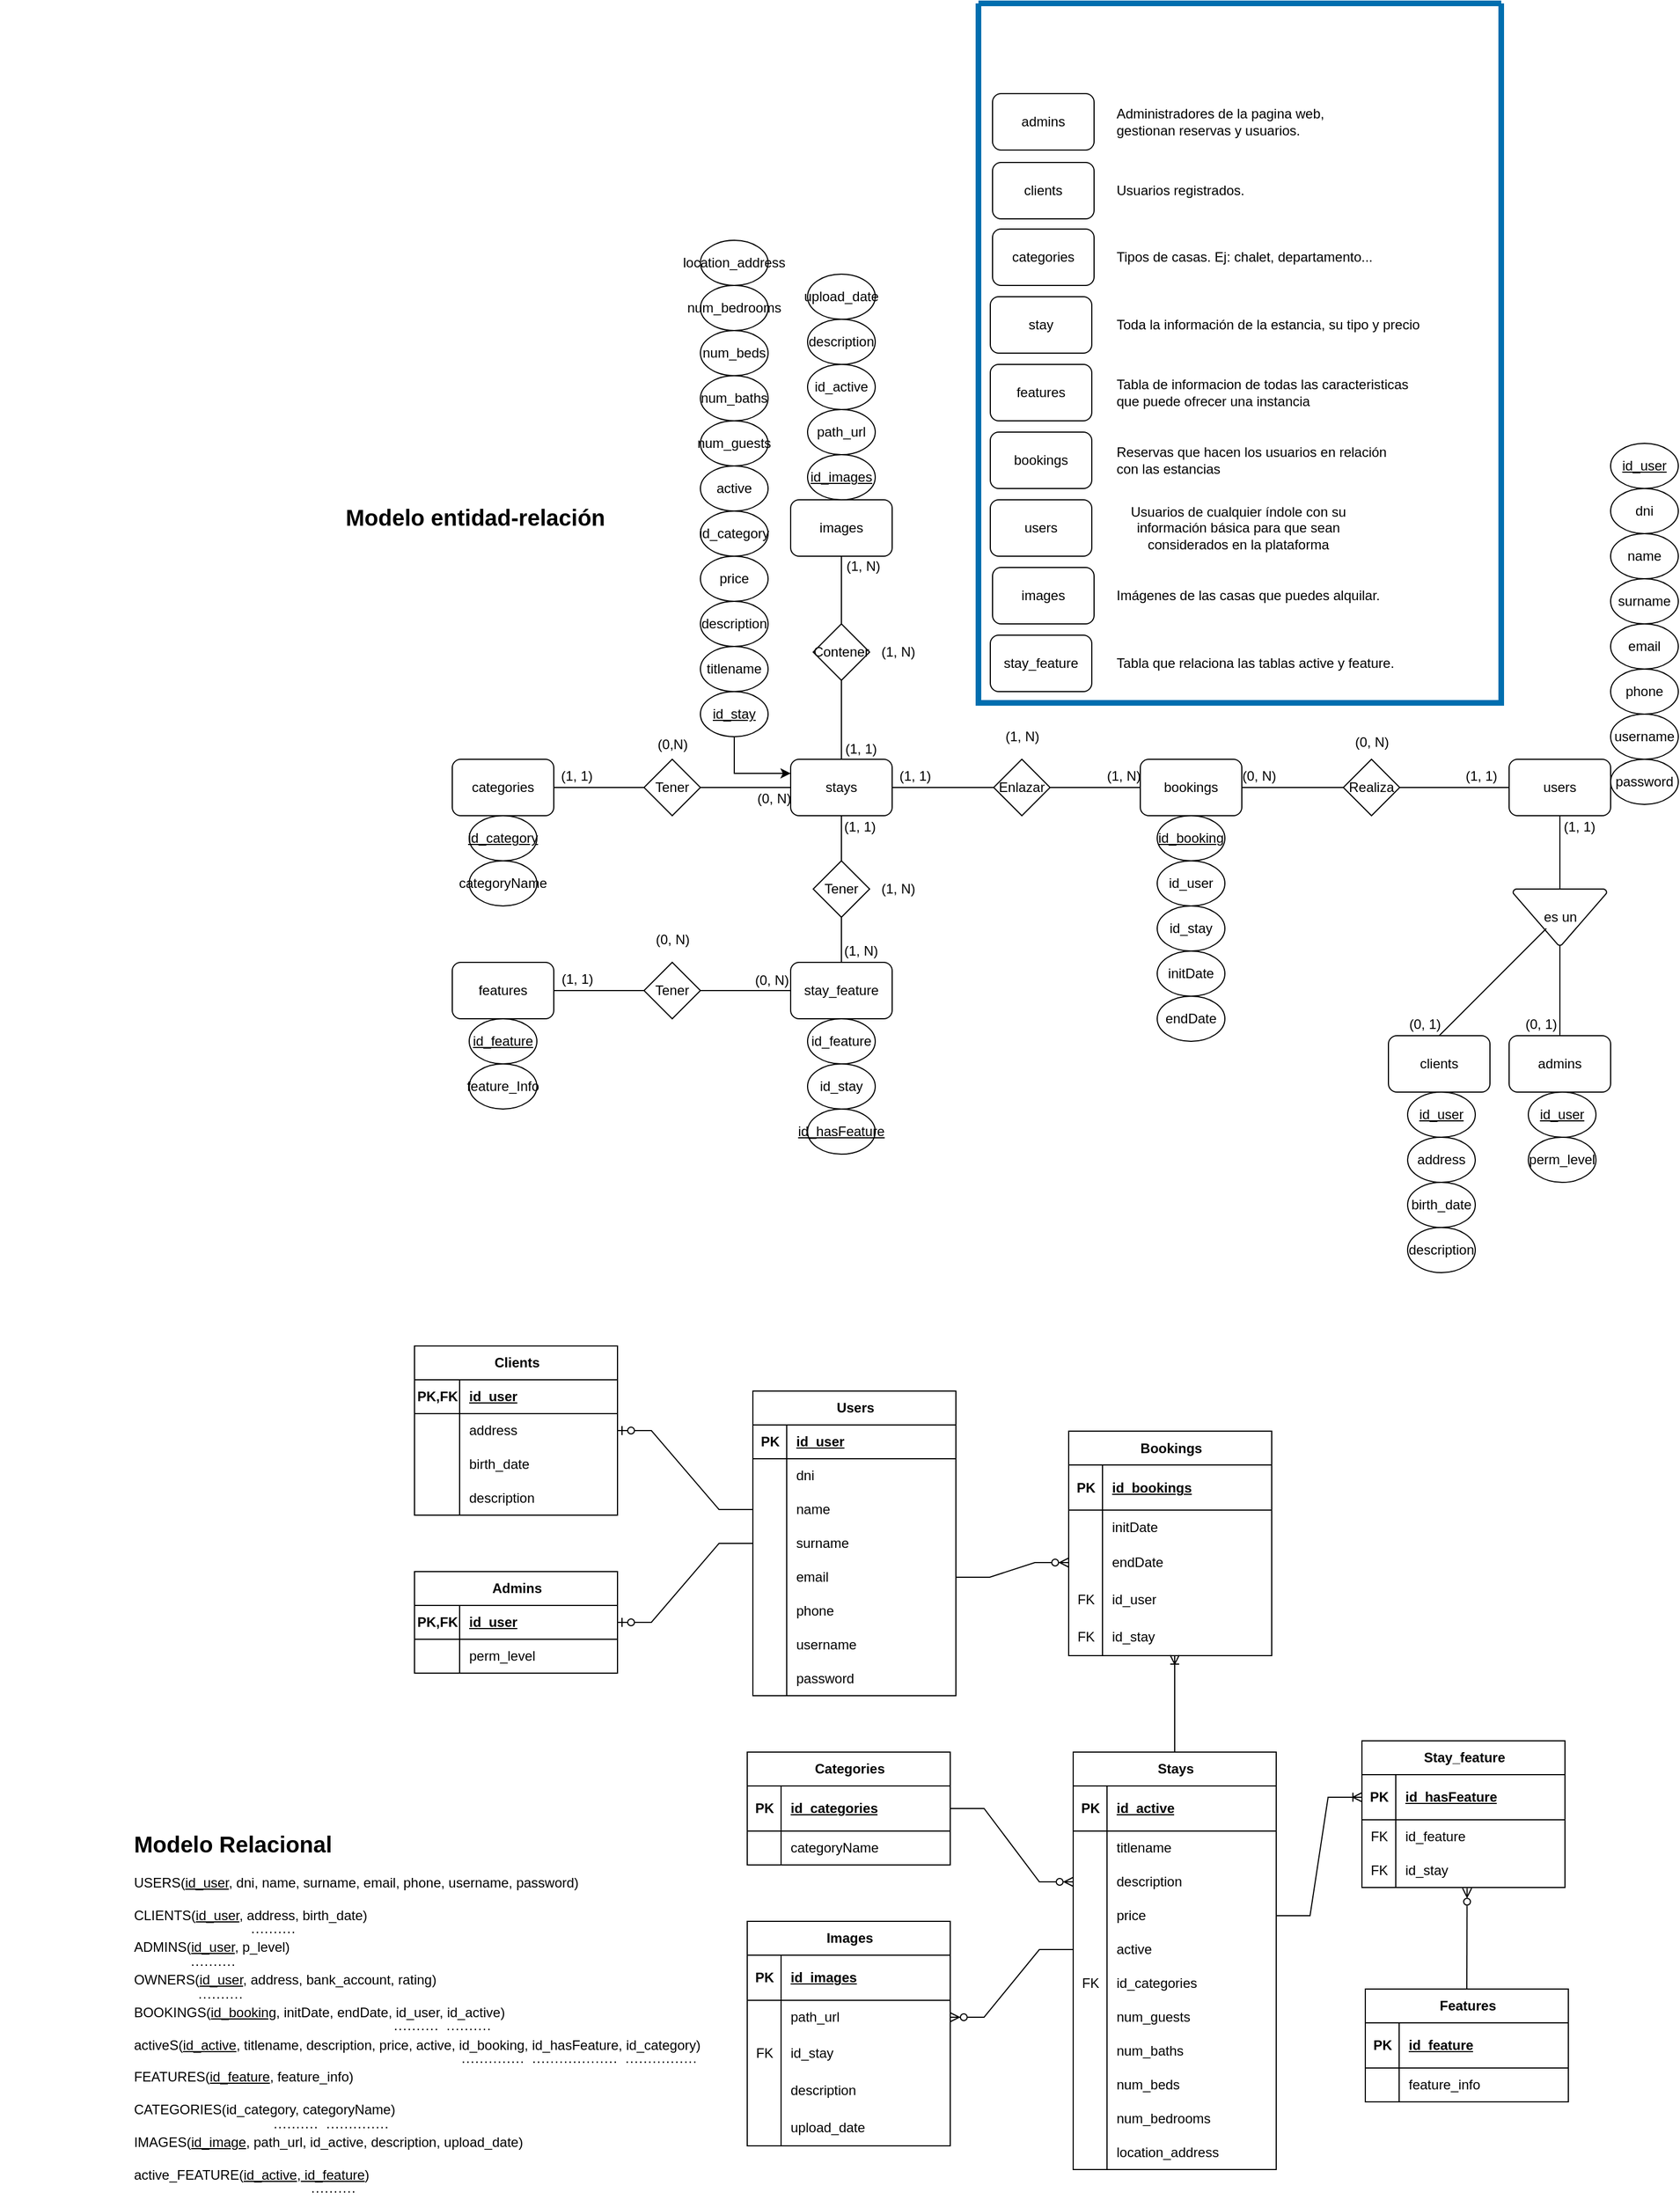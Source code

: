 <mxfile version="22.1.22" type="embed">
  <diagram name="Página-1" id="6T9zvT82wgu3XI_KlESs">
    <mxGraphModel dx="1913" dy="1929" grid="1" gridSize="10" guides="1" tooltips="1" connect="1" arrows="1" fold="1" page="1" pageScale="1" pageWidth="827" pageHeight="1169" math="0" shadow="0">
      <root>
        <mxCell id="0" />
        <mxCell id="1" parent="0" />
        <mxCell id="jGyTWDI1PHjVanYoJTX4-3" value="stays" style="rounded=1;whiteSpace=wrap;html=1;" parent="1" vertex="1">
          <mxGeometry x="190" y="70" width="90" height="50" as="geometry" />
        </mxCell>
        <mxCell id="jGyTWDI1PHjVanYoJTX4-4" value="users" style="rounded=1;whiteSpace=wrap;html=1;" parent="1" vertex="1">
          <mxGeometry x="827" y="70" width="90" height="50" as="geometry" />
        </mxCell>
        <mxCell id="jGyTWDI1PHjVanYoJTX4-5" value="b&lt;span style=&quot;background-color: transparent; color: light-dark(rgb(0, 0, 0), rgb(255, 255, 255));&quot;&gt;ookings&lt;/span&gt;" style="rounded=1;whiteSpace=wrap;html=1;" parent="1" vertex="1">
          <mxGeometry x="500" y="70" width="90" height="50" as="geometry" />
        </mxCell>
        <mxCell id="jGyTWDI1PHjVanYoJTX4-6" value="features" style="rounded=1;whiteSpace=wrap;html=1;" parent="1" vertex="1">
          <mxGeometry x="-110" y="250" width="90" height="50" as="geometry" />
        </mxCell>
        <mxCell id="jGyTWDI1PHjVanYoJTX4-7" value="categories" style="rounded=1;whiteSpace=wrap;html=1;" parent="1" vertex="1">
          <mxGeometry x="-110" y="70" width="90" height="50" as="geometry" />
        </mxCell>
        <mxCell id="gafMK-69b7UqSRtKz_Ke-5" value="&lt;u&gt;id_user&lt;/u&gt;" style="ellipse;whiteSpace=wrap;html=1;" parent="1" vertex="1">
          <mxGeometry x="917" y="-210" width="60" height="40" as="geometry" />
        </mxCell>
        <mxCell id="jGyTWDI1PHjVanYoJTX4-15" value="dni" style="ellipse;whiteSpace=wrap;html=1;" parent="1" vertex="1">
          <mxGeometry x="917" y="-170" width="60" height="40" as="geometry" />
        </mxCell>
        <mxCell id="jGyTWDI1PHjVanYoJTX4-19" value="email" style="ellipse;whiteSpace=wrap;html=1;" parent="1" vertex="1">
          <mxGeometry x="917" y="-50" width="60" height="40" as="geometry" />
        </mxCell>
        <mxCell id="XaqYH6vEJq0_pBEJyjUx-14" value="" style="endArrow=none;html=1;rounded=0;entryX=1;entryY=0.5;entryDx=0;entryDy=0;exitX=0;exitY=0.5;exitDx=0;exitDy=0;" parent="1" source="jGyTWDI1PHjVanYoJTX4-3" target="XaqYH6vEJq0_pBEJyjUx-6" edge="1">
          <mxGeometry width="50" height="50" relative="1" as="geometry">
            <mxPoint x="190" y="95" as="sourcePoint" />
            <mxPoint x="-20" y="95" as="targetPoint" />
          </mxGeometry>
        </mxCell>
        <mxCell id="XaqYH6vEJq0_pBEJyjUx-6" value="Tener" style="rhombus;whiteSpace=wrap;html=1;" parent="1" vertex="1">
          <mxGeometry x="60" y="70" width="50" height="50" as="geometry" />
        </mxCell>
        <mxCell id="jGyTWDI1PHjVanYoJTX4-187" style="edgeStyle=orthogonalEdgeStyle;rounded=0;orthogonalLoop=1;jettySize=auto;html=1;exitX=0.5;exitY=1;exitDx=0;exitDy=0;entryX=0;entryY=0.25;entryDx=0;entryDy=0;" parent="1" source="jGyTWDI1PHjVanYoJTX4-28" target="jGyTWDI1PHjVanYoJTX4-3" edge="1">
          <mxGeometry relative="1" as="geometry" />
        </mxCell>
        <mxCell id="jGyTWDI1PHjVanYoJTX4-28" value="&lt;u&gt;id_stay&lt;/u&gt;" style="ellipse;whiteSpace=wrap;html=1;" parent="1" vertex="1">
          <mxGeometry x="110" y="10" width="60" height="40" as="geometry" />
        </mxCell>
        <mxCell id="jGyTWDI1PHjVanYoJTX4-16" value="name" style="ellipse;whiteSpace=wrap;html=1;" parent="1" vertex="1">
          <mxGeometry x="917" y="-130" width="60" height="40" as="geometry" />
        </mxCell>
        <mxCell id="gafMK-69b7UqSRtKz_Ke-7" value="&lt;u&gt;id_category&lt;/u&gt;" style="ellipse;whiteSpace=wrap;html=1;" parent="1" vertex="1">
          <mxGeometry x="-95" y="120" width="60" height="40" as="geometry" />
        </mxCell>
        <mxCell id="XaqYH6vEJq0_pBEJyjUx-12" value="" style="endArrow=none;html=1;rounded=0;entryX=1;entryY=0.5;entryDx=0;entryDy=0;exitX=0;exitY=0.5;exitDx=0;exitDy=0;" parent="1" source="jGyTWDI1PHjVanYoJTX4-5" target="XaqYH6vEJq0_pBEJyjUx-11" edge="1">
          <mxGeometry width="50" height="50" relative="1" as="geometry">
            <mxPoint x="500" y="95" as="sourcePoint" />
            <mxPoint x="280" y="95" as="targetPoint" />
          </mxGeometry>
        </mxCell>
        <mxCell id="XaqYH6vEJq0_pBEJyjUx-8" value="" style="endArrow=none;html=1;rounded=0;entryX=1;entryY=0.5;entryDx=0;entryDy=0;exitX=0;exitY=0.5;exitDx=0;exitDy=0;" parent="1" source="XaqYH6vEJq0_pBEJyjUx-11" target="jGyTWDI1PHjVanYoJTX4-3" edge="1">
          <mxGeometry width="50" height="50" relative="1" as="geometry">
            <mxPoint x="280" y="210" as="sourcePoint" />
            <mxPoint x="330" y="160" as="targetPoint" />
          </mxGeometry>
        </mxCell>
        <mxCell id="gafMK-69b7UqSRtKz_Ke-8" value="categoryName" style="ellipse;whiteSpace=wrap;html=1;" parent="1" vertex="1">
          <mxGeometry x="-95" y="160" width="60" height="40" as="geometry" />
        </mxCell>
        <mxCell id="jGyTWDI1PHjVanYoJTX4-24" value="id_user" style="ellipse;whiteSpace=wrap;html=1;" parent="1" vertex="1">
          <mxGeometry x="515" y="160" width="60" height="40" as="geometry" />
        </mxCell>
        <mxCell id="XaqYH6vEJq0_pBEJyjUx-9" value="" style="endArrow=none;html=1;rounded=0;entryX=1;entryY=0.5;entryDx=0;entryDy=0;exitX=0;exitY=0.5;exitDx=0;exitDy=0;" parent="1" source="XaqYH6vEJq0_pBEJyjUx-13" target="jGyTWDI1PHjVanYoJTX4-5" edge="1">
          <mxGeometry width="50" height="50" relative="1" as="geometry">
            <mxPoint x="820" y="90" as="sourcePoint" />
            <mxPoint x="460" y="160" as="targetPoint" />
          </mxGeometry>
        </mxCell>
        <mxCell id="jGyTWDI1PHjVanYoJTX4-21" value="password" style="ellipse;whiteSpace=wrap;html=1;" parent="1" vertex="1">
          <mxGeometry x="917" y="70" width="60" height="40" as="geometry" />
        </mxCell>
        <mxCell id="jGyTWDI1PHjVanYoJTX4-26" value="initDate" style="ellipse;whiteSpace=wrap;html=1;" parent="1" vertex="1">
          <mxGeometry x="515" y="240" width="60" height="40" as="geometry" />
        </mxCell>
        <mxCell id="jGyTWDI1PHjVanYoJTX4-17" value="surname" style="ellipse;whiteSpace=wrap;html=1;" parent="1" vertex="1">
          <mxGeometry x="917" y="-90" width="60" height="40" as="geometry" />
        </mxCell>
        <mxCell id="jGyTWDI1PHjVanYoJTX4-29" value="titlename" style="ellipse;whiteSpace=wrap;html=1;" parent="1" vertex="1">
          <mxGeometry x="110" y="-30" width="60" height="40" as="geometry" />
        </mxCell>
        <mxCell id="jGyTWDI1PHjVanYoJTX4-22" value="phone" style="ellipse;whiteSpace=wrap;html=1;" parent="1" vertex="1">
          <mxGeometry x="917" y="-10" width="60" height="40" as="geometry" />
        </mxCell>
        <mxCell id="XaqYH6vEJq0_pBEJyjUx-7" value="" style="endArrow=none;html=1;rounded=0;entryX=1;entryY=0.5;entryDx=0;entryDy=0;exitX=0;exitY=0.5;exitDx=0;exitDy=0;" parent="1" source="XaqYH6vEJq0_pBEJyjUx-6" target="jGyTWDI1PHjVanYoJTX4-7" edge="1">
          <mxGeometry width="50" height="50" relative="1" as="geometry">
            <mxPoint x="280" y="210" as="sourcePoint" />
            <mxPoint x="330" y="160" as="targetPoint" />
          </mxGeometry>
        </mxCell>
        <mxCell id="jGyTWDI1PHjVanYoJTX4-23" value="&lt;u&gt;id_booking&lt;/u&gt;" style="ellipse;whiteSpace=wrap;html=1;" parent="1" vertex="1">
          <mxGeometry x="515" y="120" width="60" height="40" as="geometry" />
        </mxCell>
        <mxCell id="jGyTWDI1PHjVanYoJTX4-25" value="id_stay" style="ellipse;whiteSpace=wrap;html=1;" parent="1" vertex="1">
          <mxGeometry x="515" y="200" width="60" height="40" as="geometry" />
        </mxCell>
        <mxCell id="jGyTWDI1PHjVanYoJTX4-27" value="endDate" style="ellipse;whiteSpace=wrap;html=1;" parent="1" vertex="1">
          <mxGeometry x="515" y="280" width="60" height="40" as="geometry" />
        </mxCell>
        <mxCell id="XaqYH6vEJq0_pBEJyjUx-11" value="Enlazar" style="rhombus;whiteSpace=wrap;html=1;" parent="1" vertex="1">
          <mxGeometry x="370" y="70" width="50" height="50" as="geometry" />
        </mxCell>
        <mxCell id="jGyTWDI1PHjVanYoJTX4-30" value="description" style="ellipse;whiteSpace=wrap;html=1;" parent="1" vertex="1">
          <mxGeometry x="110" y="-70" width="60" height="40" as="geometry" />
        </mxCell>
        <mxCell id="jGyTWDI1PHjVanYoJTX4-31" value="price" style="ellipse;whiteSpace=wrap;html=1;" parent="1" vertex="1">
          <mxGeometry x="110" y="-110" width="60" height="40" as="geometry" />
        </mxCell>
        <mxCell id="jGyTWDI1PHjVanYoJTX4-20" value="username" style="ellipse;whiteSpace=wrap;html=1;" parent="1" vertex="1">
          <mxGeometry x="917" y="30" width="60" height="40" as="geometry" />
        </mxCell>
        <mxCell id="jGyTWDI1PHjVanYoJTX4-38" style="edgeStyle=orthogonalEdgeStyle;rounded=0;orthogonalLoop=1;jettySize=auto;html=1;exitX=0.5;exitY=0;exitDx=0;exitDy=0;entryX=0.5;entryY=1;entryDx=0;entryDy=0;" parent="1" source="gafMK-69b7UqSRtKz_Ke-10" target="jGyTWDI1PHjVanYoJTX4-6" edge="1">
          <mxGeometry relative="1" as="geometry" />
        </mxCell>
        <mxCell id="gafMK-69b7UqSRtKz_Ke-10" value="&lt;u&gt;id_feature&lt;/u&gt;" style="ellipse;whiteSpace=wrap;html=1;" parent="1" vertex="1">
          <mxGeometry x="-95" y="300" width="60" height="40" as="geometry" />
        </mxCell>
        <mxCell id="jGyTWDI1PHjVanYoJTX4-39" style="edgeStyle=orthogonalEdgeStyle;rounded=0;orthogonalLoop=1;jettySize=auto;html=1;exitX=0.5;exitY=0;exitDx=0;exitDy=0;entryX=0.5;entryY=1;entryDx=0;entryDy=0;" parent="1" source="gafMK-69b7UqSRtKz_Ke-15" target="gafMK-69b7UqSRtKz_Ke-10" edge="1">
          <mxGeometry relative="1" as="geometry" />
        </mxCell>
        <mxCell id="gafMK-69b7UqSRtKz_Ke-15" value="feature_Info" style="ellipse;whiteSpace=wrap;html=1;" parent="1" vertex="1">
          <mxGeometry x="-95" y="340" width="60" height="40" as="geometry" />
        </mxCell>
        <mxCell id="XaqYH6vEJq0_pBEJyjUx-16" value="" style="endArrow=none;html=1;rounded=0;entryX=1;entryY=0.5;entryDx=0;entryDy=0;exitX=0;exitY=0.5;exitDx=0;exitDy=0;" parent="1" source="jGyTWDI1PHjVanYoJTX4-4" edge="1">
          <mxGeometry width="50" height="50" relative="1" as="geometry">
            <mxPoint x="827" y="95" as="sourcePoint" />
            <mxPoint x="827" y="85" as="targetPoint" />
          </mxGeometry>
        </mxCell>
        <mxCell id="XaqYH6vEJq0_pBEJyjUx-13" value="Realiza" style="rhombus;whiteSpace=wrap;html=1;" parent="1" vertex="1">
          <mxGeometry x="680" y="70" width="50" height="50" as="geometry" />
        </mxCell>
        <mxCell id="XaqYH6vEJq0_pBEJyjUx-17" value="(0, N)" style="text;html=1;align=center;verticalAlign=middle;resizable=0;points=[];autosize=1;strokeColor=none;fillColor=none;" parent="1" vertex="1">
          <mxGeometry x="580" y="70" width="50" height="30" as="geometry" />
        </mxCell>
        <mxCell id="jGyTWDI1PHjVanYoJTX4-33" value="id_category" style="ellipse;whiteSpace=wrap;html=1;" parent="1" vertex="1">
          <mxGeometry x="110" y="-150" width="60" height="40" as="geometry" />
        </mxCell>
        <mxCell id="XaqYH6vEJq0_pBEJyjUx-18" value="(1, 1)" style="text;html=1;align=center;verticalAlign=middle;resizable=0;points=[];autosize=1;strokeColor=none;fillColor=none;" parent="1" vertex="1">
          <mxGeometry x="275" y="70" width="50" height="30" as="geometry" />
        </mxCell>
        <mxCell id="XaqYH6vEJq0_pBEJyjUx-20" value="(1, N)" style="text;html=1;align=center;verticalAlign=middle;resizable=0;points=[];autosize=1;strokeColor=none;fillColor=none;" parent="1" vertex="1">
          <mxGeometry x="460" y="70" width="50" height="30" as="geometry" />
        </mxCell>
        <mxCell id="XaqYH6vEJq0_pBEJyjUx-21" value="(1, 1)" style="text;html=1;align=center;verticalAlign=middle;resizable=0;points=[];autosize=1;strokeColor=none;fillColor=none;" parent="1" vertex="1">
          <mxGeometry x="777" y="70" width="50" height="30" as="geometry" />
        </mxCell>
        <mxCell id="gafMK-69b7UqSRtKz_Ke-18" value="(0, N)" style="text;html=1;align=center;verticalAlign=middle;resizable=0;points=[];autosize=1;strokeColor=none;fillColor=none;" parent="1" vertex="1">
          <mxGeometry x="150" y="90" width="50" height="30" as="geometry" />
        </mxCell>
        <mxCell id="gafMK-69b7UqSRtKz_Ke-19" value="(1, 1&lt;span style=&quot;background-color: transparent; color: light-dark(rgb(0, 0, 0), rgb(255, 255, 255));&quot;&gt;)&lt;/span&gt;" style="text;html=1;align=center;verticalAlign=middle;resizable=0;points=[];autosize=1;strokeColor=none;fillColor=none;" parent="1" vertex="1">
          <mxGeometry x="-25" y="70" width="50" height="30" as="geometry" />
        </mxCell>
        <mxCell id="XaqYH6vEJq0_pBEJyjUx-23" value="(0,N&lt;span style=&quot;background-color: transparent; color: light-dark(rgb(0, 0, 0), rgb(255, 255, 255));&quot;&gt;)&lt;/span&gt;" style="text;html=1;align=center;verticalAlign=middle;resizable=0;points=[];autosize=1;strokeColor=none;fillColor=none;" parent="1" vertex="1">
          <mxGeometry x="60" y="42" width="50" height="30" as="geometry" />
        </mxCell>
        <mxCell id="XaqYH6vEJq0_pBEJyjUx-24" value="(1, N)" style="text;html=1;align=center;verticalAlign=middle;resizable=0;points=[];autosize=1;strokeColor=none;fillColor=none;" parent="1" vertex="1">
          <mxGeometry x="370" y="35" width="50" height="30" as="geometry" />
        </mxCell>
        <mxCell id="gafMK-69b7UqSRtKz_Ke-20" value="(0, N)" style="text;html=1;align=center;verticalAlign=middle;resizable=0;points=[];autosize=1;strokeColor=none;fillColor=none;" parent="1" vertex="1">
          <mxGeometry x="680" y="40" width="50" height="30" as="geometry" />
        </mxCell>
        <mxCell id="jGyTWDI1PHjVanYoJTX4-37" value="active" style="ellipse;whiteSpace=wrap;html=1;" parent="1" vertex="1">
          <mxGeometry x="110" y="-190" width="60" height="40" as="geometry" />
        </mxCell>
        <mxCell id="gafMK-69b7UqSRtKz_Ke-23" value="&lt;div style=&quot;text-align: left;&quot;&gt;&lt;span style=&quot;background-color: transparent; color: light-dark(rgb(0, 0, 0), rgb(255, 255, 255));&quot;&gt;&lt;b&gt;&lt;font style=&quot;font-size: 20px;&quot;&gt;&lt;br&gt;&lt;/font&gt;&lt;/b&gt;&lt;/span&gt;&lt;/div&gt;&lt;div style=&quot;text-align: left;&quot;&gt;&lt;span style=&quot;background-color: transparent; color: light-dark(rgb(0, 0, 0), rgb(255, 255, 255));&quot;&gt;&lt;b&gt;&lt;font style=&quot;font-size: 20px;&quot;&gt;&lt;br&gt;&lt;/font&gt;&lt;/b&gt;&lt;/span&gt;&lt;/div&gt;&lt;div style=&quot;text-align: left;&quot;&gt;&lt;span style=&quot;background-color: transparent; color: light-dark(rgb(0, 0, 0), rgb(255, 255, 255));&quot;&gt;&lt;b&gt;&lt;font style=&quot;font-size: 20px;&quot;&gt;&lt;br&gt;&lt;/font&gt;&lt;/b&gt;&lt;/span&gt;&lt;/div&gt;&lt;div style=&quot;text-align: left;&quot;&gt;&lt;span style=&quot;background-color: transparent; color: light-dark(rgb(0, 0, 0), rgb(255, 255, 255));&quot;&gt;&lt;b&gt;&lt;font style=&quot;font-size: 20px;&quot;&gt;&lt;br&gt;&lt;/font&gt;&lt;/b&gt;&lt;/span&gt;&lt;/div&gt;&lt;div style=&quot;text-align: left;&quot;&gt;&lt;span style=&quot;background-color: transparent; color: light-dark(rgb(0, 0, 0), rgb(255, 255, 255));&quot;&gt;&lt;b&gt;&lt;font style=&quot;font-size: 20px;&quot;&gt;Modelo Relacional&lt;/font&gt;&lt;/b&gt;&lt;/span&gt;&lt;/div&gt;&lt;div style=&quot;text-align: left;&quot;&gt;&lt;span style=&quot;background-color: transparent; color: light-dark(rgb(0, 0, 0), rgb(255, 255, 255));&quot;&gt;&lt;br&gt;&lt;/span&gt;&lt;/div&gt;&lt;div style=&quot;text-align: left;&quot;&gt;&lt;span style=&quot;background-color: transparent; color: light-dark(rgb(0, 0, 0), rgb(255, 255, 255));&quot;&gt;USERS(&lt;u&gt;id_user&lt;/u&gt;, dni, name, surname, email, phone, username, password)&lt;/span&gt;&lt;/div&gt;&lt;div style=&quot;text-align: left;&quot;&gt;&lt;span style=&quot;background-color: transparent; color: light-dark(rgb(0, 0, 0), rgb(255, 255, 255));&quot;&gt;&lt;br&gt;&lt;/span&gt;&lt;/div&gt;&lt;div style=&quot;text-align: left;&quot;&gt;&lt;span style=&quot;background-color: transparent; color: light-dark(rgb(0, 0, 0), rgb(255, 255, 255));&quot;&gt;CLIENTS(&lt;u&gt;id_user&lt;/u&gt;, address, birth_date)&lt;/span&gt;&lt;/div&gt;&lt;div style=&quot;text-align: left;&quot;&gt;&lt;span style=&quot;background-color: transparent; color: light-dark(rgb(0, 0, 0), rgb(255, 255, 255));&quot;&gt;&lt;span style=&quot;white-space: pre;&quot;&gt;&#x9;&lt;/span&gt;&lt;span style=&quot;white-space: pre;&quot;&gt;&#x9;&lt;/span&gt;&lt;span style=&quot;white-space: pre;&quot;&gt;&#x9;&lt;/span&gt;&amp;nbsp; &amp;nbsp; &amp;nbsp; &amp;nbsp;··········&lt;br&gt;&lt;/span&gt;&lt;/div&gt;&lt;div style=&quot;text-align: left;&quot;&gt;&lt;span style=&quot;background-color: transparent; color: light-dark(rgb(0, 0, 0), rgb(255, 255, 255));&quot;&gt;ADMINS(&lt;u&gt;id_user&lt;/u&gt;, p_level)&lt;/span&gt;&lt;/div&gt;&lt;div style=&quot;text-align: left;&quot;&gt;&lt;span style=&quot;white-space: pre;&quot;&gt;&#x9;&lt;/span&gt;&amp;nbsp; &amp;nbsp; &amp;nbsp; &amp;nbsp;··········&lt;br&gt;&lt;/div&gt;&lt;div style=&quot;text-align: left;&quot;&gt;&lt;span style=&quot;background-color: transparent; color: light-dark(rgb(0, 0, 0), rgb(255, 255, 255));&quot;&gt;OWNERS(&lt;u&gt;id_user&lt;/u&gt;, address, bank_account, rating)&lt;/span&gt;&lt;/div&gt;&lt;div style=&quot;text-align: left;&quot;&gt;&lt;span style=&quot;white-space: pre;&quot;&gt;&#x9;&lt;/span&gt;&lt;span style=&quot;white-space: pre;&quot;&gt;&#x9;&lt;/span&gt;&amp;nbsp;··········&lt;span style=&quot;white-space: pre;&quot;&gt;&#x9;&lt;/span&gt;&lt;span style=&quot;white-space: pre;&quot;&gt;&#x9;&lt;/span&gt;&lt;span style=&quot;white-space: pre;&quot;&gt;&#x9;&lt;/span&gt;&lt;span style=&quot;white-space: pre;&quot;&gt;&#x9;&lt;/span&gt;&lt;span style=&quot;white-space: pre;&quot;&gt;&#x9;&lt;/span&gt;&lt;span style=&quot;white-space: pre;&quot;&gt;&#x9;&lt;/span&gt;&lt;span style=&quot;white-space: pre;&quot;&gt;&#x9;&lt;/span&gt;&lt;span style=&quot;white-space: pre;&quot;&gt;&#x9;&lt;/span&gt;&lt;span style=&quot;white-space: pre;&quot;&gt;&#x9;&lt;/span&gt;&lt;span style=&quot;white-space: pre;&quot;&gt;&#x9;&lt;/span&gt;&lt;span style=&quot;white-space: pre;&quot;&gt;&#x9;&lt;/span&gt;&lt;span style=&quot;white-space: pre;&quot;&gt;&#x9;&lt;/span&gt;&lt;span style=&quot;white-space: pre;&quot;&gt;&#x9;&lt;/span&gt;&lt;span style=&quot;white-space: pre;&quot;&gt;&#x9;&lt;/span&gt;&amp;nbsp;&lt;/div&gt;&lt;div style=&quot;text-align: left;&quot;&gt;BOOKINGS(&lt;u&gt;id_booking&lt;/u&gt;, initDate, endDate, id_user, id_active)&lt;/div&gt;&lt;div style=&quot;text-align: left;&quot;&gt;&lt;span style=&quot;white-space: pre;&quot;&gt;&#x9;&lt;/span&gt;&lt;span style=&quot;white-space: pre;&quot;&gt;&#x9;&lt;/span&gt;&lt;span style=&quot;white-space: pre;&quot;&gt;&#x9;&lt;/span&gt;&lt;span style=&quot;white-space: pre;&quot;&gt;&#x9;&lt;/span&gt;&lt;span style=&quot;white-space: pre;&quot;&gt;&#x9;&lt;/span&gt;&lt;span style=&quot;white-space: pre;&quot;&gt;&#x9;&lt;/span&gt;&lt;span style=&quot;white-space: pre;&quot;&gt;&#x9;&lt;/span&gt;&lt;span style=&quot;white-space: pre;&quot;&gt;&#x9;&lt;/span&gt;&amp;nbsp; &amp;nbsp; &amp;nbsp;··········&amp;nbsp; ··········&lt;br&gt;&lt;/div&gt;&lt;div style=&quot;text-align: left;&quot;&gt;activeS(&lt;u&gt;id_active&lt;/u&gt;, titlename, description, price, active, id_booking, id_hasFeature,&amp;nbsp;&lt;span style=&quot;background-color: transparent; color: light-dark(rgb(0, 0, 0), rgb(255, 255, 255));&quot;&gt;id_category)&lt;/span&gt;&lt;/div&gt;&lt;div style=&quot;text-align: left;&quot;&gt;&lt;span style=&quot;white-space: pre;&quot;&gt;&#x9;&lt;/span&gt;&lt;span style=&quot;white-space: pre;&quot;&gt;&#x9;&lt;/span&gt;&lt;span style=&quot;white-space: pre;&quot;&gt;&#x9;&lt;/span&gt;&lt;span style=&quot;white-space: pre;&quot;&gt;&#x9;&lt;/span&gt;&lt;span style=&quot;white-space: pre;&quot;&gt;&#x9;&lt;/span&gt;&lt;span style=&quot;white-space: pre;&quot;&gt;&#x9;&lt;/span&gt;&lt;span style=&quot;white-space: pre;&quot;&gt;&#x9;&lt;span style=&quot;white-space: pre;&quot;&gt;&#x9;&lt;/span&gt;&lt;span style=&quot;white-space: pre;&quot;&gt;&#x9;&lt;/span&gt;&lt;span style=&quot;white-space: pre;&quot;&gt;&#x9;&lt;/span&gt;       &lt;/span&gt;··············&amp;nbsp; ···················&amp;nbsp; ················&lt;br&gt;&lt;/div&gt;&lt;div style=&quot;text-align: left;&quot;&gt;FEATURES(&lt;u&gt;id_feature&lt;/u&gt;, feature_info)&lt;/div&gt;&lt;div style=&quot;text-align: left;&quot;&gt;&lt;span style=&quot;white-space: pre;&quot;&gt;&#x9;&lt;/span&gt;&lt;span style=&quot;white-space: pre;&quot;&gt;&#x9;&lt;/span&gt;&lt;span style=&quot;white-space: pre;&quot;&gt;&#x9;&lt;/span&gt;&lt;span style=&quot;white-space: pre;&quot;&gt;&#x9;&lt;/span&gt;&lt;span style=&quot;white-space: pre;&quot;&gt;&#x9;&lt;/span&gt;&lt;span style=&quot;white-space: pre;&quot;&gt;&#x9;&lt;/span&gt;&lt;br&gt;&lt;/div&gt;&lt;div style=&quot;text-align: left;&quot;&gt;CATEGORIES(id_category, categoryName)&lt;/div&gt;&lt;div style=&quot;text-align: left;&quot;&gt;&lt;div&gt;&lt;span style=&quot;text-wrap-mode: nowrap;&quot;&gt;&lt;span style=&quot;white-space-collapse: preserve;&quot;&gt;&#x9;&lt;/span&gt;&lt;span style=&quot;white-space-collapse: preserve;&quot;&gt;&#x9;&lt;/span&gt;&lt;span style=&quot;white-space-collapse: preserve;&quot;&gt;&#x9;&lt;/span&gt;&lt;span style=&quot;white-space-collapse: preserve;&quot;&gt;&amp;nbsp;  &lt;span style=&quot;white-space: pre;&quot;&gt;&#x9;&lt;/span&gt;     &lt;/span&gt;··········&amp;nbsp; ·&lt;/span&gt;&lt;span style=&quot;text-wrap-mode: nowrap; background-color: transparent; color: light-dark(rgb(0, 0, 0), rgb(255, 255, 255));&quot;&gt;·············&lt;/span&gt;&lt;span style=&quot;text-wrap-mode: nowrap;&quot;&gt;&lt;br&gt;&lt;/span&gt;&lt;/div&gt;&lt;div&gt;&lt;span style=&quot;text-wrap-mode: nowrap; background-color: transparent; color: light-dark(rgb(0, 0, 0), rgb(255, 255, 255));&quot;&gt;IMAGES(&lt;u&gt;id_image&lt;/u&gt;, path_url, id_active, description, upload_date)&lt;/span&gt;&lt;/div&gt;&lt;/div&gt;&lt;div style=&quot;text-align: left;&quot;&gt;&lt;span style=&quot;white-space: pre;&quot;&gt;&#x9;&lt;/span&gt;&lt;span style=&quot;white-space: pre;&quot;&gt;&#x9;&lt;/span&gt;&lt;span style=&quot;white-space: pre;&quot;&gt;&#x9;&lt;/span&gt;&lt;span style=&quot;white-space: pre;&quot;&gt;&#x9;&lt;/span&gt;&lt;span style=&quot;white-space: pre;&quot;&gt;&#x9;&lt;/span&gt;&lt;span style=&quot;white-space: pre;&quot;&gt;&#x9;&lt;/span&gt;&lt;span style=&quot;white-space: pre;&quot;&gt;&#x9;&lt;/span&gt;&lt;span style=&quot;white-space: pre;&quot;&gt;&#x9;&lt;/span&gt;&amp;nbsp;&amp;nbsp;&lt;br&gt;&lt;/div&gt;&lt;div style=&quot;text-align: left;&quot;&gt;&lt;span style=&quot;text-wrap-mode: nowrap;&quot;&gt;active_FEATURE(&lt;/span&gt;&lt;u style=&quot;text-wrap-mode: nowrap;&quot;&gt;id_active&lt;/u&gt;&lt;span style=&quot;text-wrap-mode: nowrap;&quot;&gt;,&lt;/span&gt;&lt;u style=&quot;text-wrap-mode: nowrap;&quot;&gt;&amp;nbsp;id_feature&lt;/u&gt;&lt;span style=&quot;text-wrap-mode: nowrap;&quot;&gt;)&lt;/span&gt;&lt;/div&gt;&lt;div style=&quot;text-align: left;&quot;&gt;&lt;span style=&quot;text-wrap-mode: nowrap; background-color: transparent; color: light-dark(rgb(0, 0, 0), rgb(255, 255, 255));&quot;&gt;&lt;span style=&quot;white-space: pre;&quot;&gt;&#x9;&lt;/span&gt;&lt;span style=&quot;white-space: pre;&quot;&gt;&#x9;&lt;/span&gt;&lt;span style=&quot;white-space: pre;&quot;&gt;&#x9;&lt;/span&gt;&lt;span style=&quot;white-space: pre;&quot;&gt;&#x9;&lt;/span&gt;&lt;span style=&quot;white-space: pre;&quot;&gt;&#x9;&lt;/span&gt;&amp;nbsp; &amp;nbsp; &amp;nbsp; &amp;nbsp;··········&lt;br&gt;&lt;/span&gt;&lt;/div&gt;" style="text;html=1;align=center;verticalAlign=middle;whiteSpace=wrap;rounded=0;" parent="1" vertex="1">
          <mxGeometry x="-511" y="1050" width="740" height="170" as="geometry" />
        </mxCell>
        <mxCell id="XaqYH6vEJq0_pBEJyjUx-27" value="&lt;br&gt;&lt;div&gt;&lt;br&gt;&lt;/div&gt;" style="text;html=1;align=center;verticalAlign=middle;resizable=0;points=[];autosize=1;strokeColor=none;fillColor=none;" parent="1" vertex="1">
          <mxGeometry x="420" y="653" width="20" height="40" as="geometry" />
        </mxCell>
        <mxCell id="jGyTWDI1PHjVanYoJTX4-40" value="" style="endArrow=none;html=1;rounded=0;entryX=0;entryY=0.5;entryDx=0;entryDy=0;exitX=1;exitY=0.5;exitDx=0;exitDy=0;" parent="1" source="jGyTWDI1PHjVanYoJTX4-6" target="XaqYH6vEJq0_pBEJyjUx-3" edge="1">
          <mxGeometry width="50" height="50" relative="1" as="geometry">
            <mxPoint x="235" y="440" as="sourcePoint" />
            <mxPoint x="235" y="120" as="targetPoint" />
          </mxGeometry>
        </mxCell>
        <mxCell id="XaqYH6vEJq0_pBEJyjUx-3" value="Tener" style="rhombus;whiteSpace=wrap;html=1;" parent="1" vertex="1">
          <mxGeometry x="60" y="250" width="50" height="50" as="geometry" />
        </mxCell>
        <mxCell id="jGyTWDI1PHjVanYoJTX4-42" value="" style="endArrow=none;html=1;rounded=0;entryX=0;entryY=0.5;entryDx=0;entryDy=0;exitX=1;exitY=0.5;exitDx=0;exitDy=0;" parent="1" source="XaqYH6vEJq0_pBEJyjUx-3" target="jGyTWDI1PHjVanYoJTX4-41" edge="1">
          <mxGeometry width="50" height="50" relative="1" as="geometry">
            <mxPoint x="235" y="340" as="sourcePoint" />
            <mxPoint x="235" y="120" as="targetPoint" />
          </mxGeometry>
        </mxCell>
        <mxCell id="jGyTWDI1PHjVanYoJTX4-41" value="stay&lt;span style=&quot;background-color: transparent; color: light-dark(rgb(0, 0, 0), rgb(255, 255, 255));&quot;&gt;_feature&lt;/span&gt;" style="rounded=1;whiteSpace=wrap;html=1;" parent="1" vertex="1">
          <mxGeometry x="190" y="250" width="90" height="50" as="geometry" />
        </mxCell>
        <mxCell id="jGyTWDI1PHjVanYoJTX4-43" value="" style="endArrow=none;html=1;rounded=0;entryX=1;entryY=0.5;entryDx=0;entryDy=0;exitX=0;exitY=0.5;exitDx=0;exitDy=0;" parent="1" source="jGyTWDI1PHjVanYoJTX4-4" target="XaqYH6vEJq0_pBEJyjUx-13" edge="1">
          <mxGeometry width="50" height="50" relative="1" as="geometry">
            <mxPoint x="690" y="105" as="sourcePoint" />
            <mxPoint x="600" y="105" as="targetPoint" />
          </mxGeometry>
        </mxCell>
        <mxCell id="jGyTWDI1PHjVanYoJTX4-44" value="Tener" style="rhombus;whiteSpace=wrap;html=1;" parent="1" vertex="1">
          <mxGeometry x="210" y="160" width="50" height="50" as="geometry" />
        </mxCell>
        <mxCell id="jGyTWDI1PHjVanYoJTX4-45" value="" style="endArrow=none;html=1;rounded=0;entryX=0.5;entryY=1;entryDx=0;entryDy=0;exitX=0.5;exitY=0;exitDx=0;exitDy=0;" parent="1" source="jGyTWDI1PHjVanYoJTX4-41" target="jGyTWDI1PHjVanYoJTX4-44" edge="1">
          <mxGeometry width="50" height="50" relative="1" as="geometry">
            <mxPoint x="245" y="350" as="sourcePoint" />
            <mxPoint x="245" y="310" as="targetPoint" />
          </mxGeometry>
        </mxCell>
        <mxCell id="jGyTWDI1PHjVanYoJTX4-46" value="" style="endArrow=none;html=1;rounded=0;entryX=0.5;entryY=1;entryDx=0;entryDy=0;exitX=0.5;exitY=0;exitDx=0;exitDy=0;" parent="1" source="jGyTWDI1PHjVanYoJTX4-44" target="jGyTWDI1PHjVanYoJTX4-3" edge="1">
          <mxGeometry width="50" height="50" relative="1" as="geometry">
            <mxPoint x="245" y="260" as="sourcePoint" />
            <mxPoint x="245" y="215" as="targetPoint" />
          </mxGeometry>
        </mxCell>
        <mxCell id="XaqYH6vEJq0_pBEJyjUx-29" value="&lt;b&gt;Modelo entidad-relación&lt;/b&gt;" style="text;html=1;align=center;verticalAlign=middle;resizable=0;points=[];autosize=1;strokeColor=none;fillColor=none;fontSize=20;" parent="1" vertex="1">
          <mxGeometry x="-215" y="-165" width="250" height="40" as="geometry" />
        </mxCell>
        <mxCell id="jGyTWDI1PHjVanYoJTX4-53" value="&lt;u&gt;id_hasFeature&lt;/u&gt;" style="ellipse;whiteSpace=wrap;html=1;" parent="1" vertex="1">
          <mxGeometry x="205" y="380" width="60" height="40" as="geometry" />
        </mxCell>
        <mxCell id="jGyTWDI1PHjVanYoJTX4-54" value="id_feature" style="ellipse;whiteSpace=wrap;html=1;" parent="1" vertex="1">
          <mxGeometry x="205" y="300" width="60" height="40" as="geometry" />
        </mxCell>
        <mxCell id="jGyTWDI1PHjVanYoJTX4-55" value="id_stay" style="ellipse;whiteSpace=wrap;html=1;" parent="1" vertex="1">
          <mxGeometry x="205" y="340" width="60" height="40" as="geometry" />
        </mxCell>
        <mxCell id="XaqYH6vEJq0_pBEJyjUx-32" value="es un" style="strokeWidth=1;html=1;shape=mxgraph.flowchart.merge_or_storage;whiteSpace=wrap;" parent="1" vertex="1">
          <mxGeometry x="830.5" y="185" width="83" height="50" as="geometry" />
        </mxCell>
        <mxCell id="jGyTWDI1PHjVanYoJTX4-58" value="clients" style="rounded=1;whiteSpace=wrap;html=1;" parent="1" vertex="1">
          <mxGeometry x="720" y="315" width="90" height="50" as="geometry" />
        </mxCell>
        <mxCell id="XaqYH6vEJq0_pBEJyjUx-33" value="" style="endArrow=none;html=1;rounded=0;exitX=0.5;exitY=0;exitDx=0;exitDy=0;exitPerimeter=0;entryX=0.5;entryY=1;entryDx=0;entryDy=0;" parent="1" source="XaqYH6vEJq0_pBEJyjUx-32" target="jGyTWDI1PHjVanYoJTX4-4" edge="1">
          <mxGeometry width="50" height="50" relative="1" as="geometry">
            <mxPoint x="1090" y="340" as="sourcePoint" />
            <mxPoint x="870" y="130" as="targetPoint" />
          </mxGeometry>
        </mxCell>
        <mxCell id="jGyTWDI1PHjVanYoJTX4-59" value="admins" style="rounded=1;whiteSpace=wrap;html=1;" parent="1" vertex="1">
          <mxGeometry x="827" y="315" width="90" height="50" as="geometry" />
        </mxCell>
        <mxCell id="XaqYH6vEJq0_pBEJyjUx-36" value="" style="endArrow=none;html=1;rounded=0;entryX=0.5;entryY=1;entryDx=0;entryDy=0;entryPerimeter=0;exitX=0.5;exitY=0;exitDx=0;exitDy=0;" parent="1" source="jGyTWDI1PHjVanYoJTX4-59" target="XaqYH6vEJq0_pBEJyjUx-32" edge="1">
          <mxGeometry width="50" height="50" relative="1" as="geometry">
            <mxPoint x="995" y="325" as="sourcePoint" />
            <mxPoint x="906" y="224" as="targetPoint" />
          </mxGeometry>
        </mxCell>
        <mxCell id="XaqYH6vEJq0_pBEJyjUx-38" value="" style="endArrow=none;html=1;rounded=0;exitX=0.5;exitY=0;exitDx=0;exitDy=0;entryX=0.355;entryY=0.7;entryDx=0;entryDy=0;entryPerimeter=0;" parent="1" source="jGyTWDI1PHjVanYoJTX4-58" target="XaqYH6vEJq0_pBEJyjUx-32" edge="1">
          <mxGeometry width="50" height="50" relative="1" as="geometry">
            <mxPoint x="960" y="330" as="sourcePoint" />
            <mxPoint x="1010" y="280" as="targetPoint" />
          </mxGeometry>
        </mxCell>
        <mxCell id="jGyTWDI1PHjVanYoJTX4-63" value="address" style="ellipse;whiteSpace=wrap;html=1;" parent="1" vertex="1">
          <mxGeometry x="737" y="405" width="60" height="40" as="geometry" />
        </mxCell>
        <mxCell id="jGyTWDI1PHjVanYoJTX4-64" value="birth_date" style="ellipse;whiteSpace=wrap;html=1;" parent="1" vertex="1">
          <mxGeometry x="737" y="445" width="60" height="40" as="geometry" />
        </mxCell>
        <mxCell id="jGyTWDI1PHjVanYoJTX4-69" value="perm_level" style="ellipse;whiteSpace=wrap;html=1;" parent="1" vertex="1">
          <mxGeometry x="844" y="405" width="60" height="40" as="geometry" />
        </mxCell>
        <mxCell id="jGyTWDI1PHjVanYoJTX4-70" value="(0, 1)" style="text;html=1;align=center;verticalAlign=middle;resizable=0;points=[];autosize=1;strokeColor=none;fillColor=none;" parent="1" vertex="1">
          <mxGeometry x="727" y="290" width="50" height="30" as="geometry" />
        </mxCell>
        <mxCell id="jGyTWDI1PHjVanYoJTX4-71" value="(0, 1)" style="text;html=1;align=center;verticalAlign=middle;resizable=0;points=[];autosize=1;strokeColor=none;fillColor=none;" parent="1" vertex="1">
          <mxGeometry x="829.5" y="290" width="50" height="30" as="geometry" />
        </mxCell>
        <mxCell id="jGyTWDI1PHjVanYoJTX4-73" value="(1, 1)" style="text;html=1;align=center;verticalAlign=middle;resizable=0;points=[];autosize=1;strokeColor=none;fillColor=none;" parent="1" vertex="1">
          <mxGeometry x="864" y="115" width="50" height="30" as="geometry" />
        </mxCell>
        <mxCell id="jGyTWDI1PHjVanYoJTX4-74" value="&lt;u&gt;id_user&lt;/u&gt;" style="ellipse;whiteSpace=wrap;html=1;" parent="1" vertex="1">
          <mxGeometry x="737" y="365" width="60" height="40" as="geometry" />
        </mxCell>
        <mxCell id="jGyTWDI1PHjVanYoJTX4-75" value="&lt;u&gt;id_user&lt;/u&gt;" style="ellipse;whiteSpace=wrap;html=1;" parent="1" vertex="1">
          <mxGeometry x="844" y="365" width="60" height="40" as="geometry" />
        </mxCell>
        <mxCell id="jGyTWDI1PHjVanYoJTX4-78" value="Users" style="shape=table;startSize=30;container=1;collapsible=1;childLayout=tableLayout;fixedRows=1;rowLines=0;fontStyle=1;align=center;resizeLast=1;html=1;" parent="1" vertex="1">
          <mxGeometry x="156.5" y="630" width="180" height="270" as="geometry">
            <mxRectangle x="600" y="-420" width="70" height="30" as="alternateBounds" />
          </mxGeometry>
        </mxCell>
        <mxCell id="jGyTWDI1PHjVanYoJTX4-79" value="" style="shape=tableRow;horizontal=0;startSize=0;swimlaneHead=0;swimlaneBody=0;fillColor=none;collapsible=0;dropTarget=0;points=[[0,0.5],[1,0.5]];portConstraint=eastwest;top=0;left=0;right=0;bottom=1;" parent="jGyTWDI1PHjVanYoJTX4-78" vertex="1">
          <mxGeometry y="30" width="180" height="30" as="geometry" />
        </mxCell>
        <mxCell id="jGyTWDI1PHjVanYoJTX4-80" value="PK" style="shape=partialRectangle;connectable=0;fillColor=none;top=0;left=0;bottom=0;right=0;fontStyle=1;overflow=hidden;whiteSpace=wrap;html=1;" parent="jGyTWDI1PHjVanYoJTX4-79" vertex="1">
          <mxGeometry width="30" height="30" as="geometry">
            <mxRectangle width="30" height="30" as="alternateBounds" />
          </mxGeometry>
        </mxCell>
        <mxCell id="jGyTWDI1PHjVanYoJTX4-81" value="id_user" style="shape=partialRectangle;connectable=0;fillColor=none;top=0;left=0;bottom=0;right=0;align=left;spacingLeft=6;fontStyle=5;overflow=hidden;whiteSpace=wrap;html=1;" parent="jGyTWDI1PHjVanYoJTX4-79" vertex="1">
          <mxGeometry x="30" width="150" height="30" as="geometry">
            <mxRectangle width="150" height="30" as="alternateBounds" />
          </mxGeometry>
        </mxCell>
        <mxCell id="jGyTWDI1PHjVanYoJTX4-82" value="" style="shape=tableRow;horizontal=0;startSize=0;swimlaneHead=0;swimlaneBody=0;fillColor=none;collapsible=0;dropTarget=0;points=[[0,0.5],[1,0.5]];portConstraint=eastwest;top=0;left=0;right=0;bottom=0;" parent="jGyTWDI1PHjVanYoJTX4-78" vertex="1">
          <mxGeometry y="60" width="180" height="30" as="geometry" />
        </mxCell>
        <mxCell id="jGyTWDI1PHjVanYoJTX4-83" value="" style="shape=partialRectangle;connectable=0;fillColor=none;top=0;left=0;bottom=0;right=0;editable=1;overflow=hidden;whiteSpace=wrap;html=1;" parent="jGyTWDI1PHjVanYoJTX4-82" vertex="1">
          <mxGeometry width="30" height="30" as="geometry">
            <mxRectangle width="30" height="30" as="alternateBounds" />
          </mxGeometry>
        </mxCell>
        <mxCell id="jGyTWDI1PHjVanYoJTX4-84" value="dni" style="shape=partialRectangle;connectable=0;fillColor=none;top=0;left=0;bottom=0;right=0;align=left;spacingLeft=6;overflow=hidden;whiteSpace=wrap;html=1;" parent="jGyTWDI1PHjVanYoJTX4-82" vertex="1">
          <mxGeometry x="30" width="150" height="30" as="geometry">
            <mxRectangle width="150" height="30" as="alternateBounds" />
          </mxGeometry>
        </mxCell>
        <mxCell id="jGyTWDI1PHjVanYoJTX4-85" value="" style="shape=tableRow;horizontal=0;startSize=0;swimlaneHead=0;swimlaneBody=0;fillColor=none;collapsible=0;dropTarget=0;points=[[0,0.5],[1,0.5]];portConstraint=eastwest;top=0;left=0;right=0;bottom=0;" parent="jGyTWDI1PHjVanYoJTX4-78" vertex="1">
          <mxGeometry y="90" width="180" height="30" as="geometry" />
        </mxCell>
        <mxCell id="jGyTWDI1PHjVanYoJTX4-86" value="" style="shape=partialRectangle;connectable=0;fillColor=none;top=0;left=0;bottom=0;right=0;editable=1;overflow=hidden;whiteSpace=wrap;html=1;" parent="jGyTWDI1PHjVanYoJTX4-85" vertex="1">
          <mxGeometry width="30" height="30" as="geometry">
            <mxRectangle width="30" height="30" as="alternateBounds" />
          </mxGeometry>
        </mxCell>
        <mxCell id="jGyTWDI1PHjVanYoJTX4-87" value="name" style="shape=partialRectangle;connectable=0;fillColor=none;top=0;left=0;bottom=0;right=0;align=left;spacingLeft=6;overflow=hidden;whiteSpace=wrap;html=1;" parent="jGyTWDI1PHjVanYoJTX4-85" vertex="1">
          <mxGeometry x="30" width="150" height="30" as="geometry">
            <mxRectangle width="150" height="30" as="alternateBounds" />
          </mxGeometry>
        </mxCell>
        <mxCell id="jGyTWDI1PHjVanYoJTX4-88" value="" style="shape=tableRow;horizontal=0;startSize=0;swimlaneHead=0;swimlaneBody=0;fillColor=none;collapsible=0;dropTarget=0;points=[[0,0.5],[1,0.5]];portConstraint=eastwest;top=0;left=0;right=0;bottom=0;" parent="jGyTWDI1PHjVanYoJTX4-78" vertex="1">
          <mxGeometry y="120" width="180" height="30" as="geometry" />
        </mxCell>
        <mxCell id="jGyTWDI1PHjVanYoJTX4-89" value="&lt;div&gt;&lt;br&gt;&lt;/div&gt;&lt;div&gt;&lt;br&gt;&lt;/div&gt;" style="shape=partialRectangle;connectable=0;fillColor=none;top=0;left=0;bottom=0;right=0;editable=1;overflow=hidden;whiteSpace=wrap;html=1;" parent="jGyTWDI1PHjVanYoJTX4-88" vertex="1">
          <mxGeometry width="30" height="30" as="geometry">
            <mxRectangle width="30" height="30" as="alternateBounds" />
          </mxGeometry>
        </mxCell>
        <mxCell id="jGyTWDI1PHjVanYoJTX4-90" value="surname" style="shape=partialRectangle;connectable=0;fillColor=none;top=0;left=0;bottom=0;right=0;align=left;spacingLeft=6;overflow=hidden;whiteSpace=wrap;html=1;" parent="jGyTWDI1PHjVanYoJTX4-88" vertex="1">
          <mxGeometry x="30" width="150" height="30" as="geometry">
            <mxRectangle width="150" height="30" as="alternateBounds" />
          </mxGeometry>
        </mxCell>
        <mxCell id="jGyTWDI1PHjVanYoJTX4-105" style="shape=tableRow;horizontal=0;startSize=0;swimlaneHead=0;swimlaneBody=0;fillColor=none;collapsible=0;dropTarget=0;points=[[0,0.5],[1,0.5]];portConstraint=eastwest;top=0;left=0;right=0;bottom=0;" parent="jGyTWDI1PHjVanYoJTX4-78" vertex="1">
          <mxGeometry y="150" width="180" height="30" as="geometry" />
        </mxCell>
        <mxCell id="jGyTWDI1PHjVanYoJTX4-106" style="shape=partialRectangle;connectable=0;fillColor=none;top=0;left=0;bottom=0;right=0;editable=1;overflow=hidden;whiteSpace=wrap;html=1;" parent="jGyTWDI1PHjVanYoJTX4-105" vertex="1">
          <mxGeometry width="30" height="30" as="geometry">
            <mxRectangle width="30" height="30" as="alternateBounds" />
          </mxGeometry>
        </mxCell>
        <mxCell id="jGyTWDI1PHjVanYoJTX4-107" value="email" style="shape=partialRectangle;connectable=0;fillColor=none;top=0;left=0;bottom=0;right=0;align=left;spacingLeft=6;overflow=hidden;whiteSpace=wrap;html=1;" parent="jGyTWDI1PHjVanYoJTX4-105" vertex="1">
          <mxGeometry x="30" width="150" height="30" as="geometry">
            <mxRectangle width="150" height="30" as="alternateBounds" />
          </mxGeometry>
        </mxCell>
        <mxCell id="jGyTWDI1PHjVanYoJTX4-108" style="shape=tableRow;horizontal=0;startSize=0;swimlaneHead=0;swimlaneBody=0;fillColor=none;collapsible=0;dropTarget=0;points=[[0,0.5],[1,0.5]];portConstraint=eastwest;top=0;left=0;right=0;bottom=0;" parent="jGyTWDI1PHjVanYoJTX4-78" vertex="1">
          <mxGeometry y="180" width="180" height="30" as="geometry" />
        </mxCell>
        <mxCell id="jGyTWDI1PHjVanYoJTX4-109" style="shape=partialRectangle;connectable=0;fillColor=none;top=0;left=0;bottom=0;right=0;editable=1;overflow=hidden;whiteSpace=wrap;html=1;" parent="jGyTWDI1PHjVanYoJTX4-108" vertex="1">
          <mxGeometry width="30" height="30" as="geometry">
            <mxRectangle width="30" height="30" as="alternateBounds" />
          </mxGeometry>
        </mxCell>
        <mxCell id="jGyTWDI1PHjVanYoJTX4-110" value="phone" style="shape=partialRectangle;connectable=0;fillColor=none;top=0;left=0;bottom=0;right=0;align=left;spacingLeft=6;overflow=hidden;whiteSpace=wrap;html=1;" parent="jGyTWDI1PHjVanYoJTX4-108" vertex="1">
          <mxGeometry x="30" width="150" height="30" as="geometry">
            <mxRectangle width="150" height="30" as="alternateBounds" />
          </mxGeometry>
        </mxCell>
        <mxCell id="jGyTWDI1PHjVanYoJTX4-111" style="shape=tableRow;horizontal=0;startSize=0;swimlaneHead=0;swimlaneBody=0;fillColor=none;collapsible=0;dropTarget=0;points=[[0,0.5],[1,0.5]];portConstraint=eastwest;top=0;left=0;right=0;bottom=0;" parent="jGyTWDI1PHjVanYoJTX4-78" vertex="1">
          <mxGeometry y="210" width="180" height="30" as="geometry" />
        </mxCell>
        <mxCell id="jGyTWDI1PHjVanYoJTX4-112" style="shape=partialRectangle;connectable=0;fillColor=none;top=0;left=0;bottom=0;right=0;editable=1;overflow=hidden;whiteSpace=wrap;html=1;" parent="jGyTWDI1PHjVanYoJTX4-111" vertex="1">
          <mxGeometry width="30" height="30" as="geometry">
            <mxRectangle width="30" height="30" as="alternateBounds" />
          </mxGeometry>
        </mxCell>
        <mxCell id="jGyTWDI1PHjVanYoJTX4-113" value="username" style="shape=partialRectangle;connectable=0;fillColor=none;top=0;left=0;bottom=0;right=0;align=left;spacingLeft=6;overflow=hidden;whiteSpace=wrap;html=1;" parent="jGyTWDI1PHjVanYoJTX4-111" vertex="1">
          <mxGeometry x="30" width="150" height="30" as="geometry">
            <mxRectangle width="150" height="30" as="alternateBounds" />
          </mxGeometry>
        </mxCell>
        <mxCell id="jGyTWDI1PHjVanYoJTX4-114" style="shape=tableRow;horizontal=0;startSize=0;swimlaneHead=0;swimlaneBody=0;fillColor=none;collapsible=0;dropTarget=0;points=[[0,0.5],[1,0.5]];portConstraint=eastwest;top=0;left=0;right=0;bottom=0;" parent="jGyTWDI1PHjVanYoJTX4-78" vertex="1">
          <mxGeometry y="240" width="180" height="30" as="geometry" />
        </mxCell>
        <mxCell id="jGyTWDI1PHjVanYoJTX4-115" style="shape=partialRectangle;connectable=0;fillColor=none;top=0;left=0;bottom=0;right=0;editable=1;overflow=hidden;whiteSpace=wrap;html=1;" parent="jGyTWDI1PHjVanYoJTX4-114" vertex="1">
          <mxGeometry width="30" height="30" as="geometry">
            <mxRectangle width="30" height="30" as="alternateBounds" />
          </mxGeometry>
        </mxCell>
        <mxCell id="jGyTWDI1PHjVanYoJTX4-116" value="password" style="shape=partialRectangle;connectable=0;fillColor=none;top=0;left=0;bottom=0;right=0;align=left;spacingLeft=6;overflow=hidden;whiteSpace=wrap;html=1;" parent="jGyTWDI1PHjVanYoJTX4-114" vertex="1">
          <mxGeometry x="30" width="150" height="30" as="geometry">
            <mxRectangle width="150" height="30" as="alternateBounds" />
          </mxGeometry>
        </mxCell>
        <mxCell id="XaqYH6vEJq0_pBEJyjUx-39" value="Bookings" style="shape=table;startSize=30;container=1;collapsible=1;childLayout=tableLayout;fixedRows=1;rowLines=0;fontStyle=1;align=center;resizeLast=1;html=1;" parent="1" vertex="1">
          <mxGeometry x="436.5" y="665.5" width="180" height="199" as="geometry" />
        </mxCell>
        <mxCell id="XaqYH6vEJq0_pBEJyjUx-40" value="" style="shape=tableRow;horizontal=0;startSize=0;swimlaneHead=0;swimlaneBody=0;fillColor=none;collapsible=0;dropTarget=0;points=[[0,0.5],[1,0.5]];portConstraint=eastwest;top=0;left=0;right=0;bottom=1;" parent="XaqYH6vEJq0_pBEJyjUx-39" vertex="1">
          <mxGeometry y="30" width="180" height="40" as="geometry" />
        </mxCell>
        <mxCell id="XaqYH6vEJq0_pBEJyjUx-41" value="PK" style="shape=partialRectangle;connectable=0;fillColor=none;top=0;left=0;bottom=0;right=0;fontStyle=1;overflow=hidden;whiteSpace=wrap;html=1;" parent="XaqYH6vEJq0_pBEJyjUx-40" vertex="1">
          <mxGeometry width="30" height="40" as="geometry">
            <mxRectangle width="30" height="40" as="alternateBounds" />
          </mxGeometry>
        </mxCell>
        <mxCell id="XaqYH6vEJq0_pBEJyjUx-42" value="id_bookings" style="shape=partialRectangle;connectable=0;fillColor=none;top=0;left=0;bottom=0;right=0;align=left;spacingLeft=6;fontStyle=5;overflow=hidden;whiteSpace=wrap;html=1;" parent="XaqYH6vEJq0_pBEJyjUx-40" vertex="1">
          <mxGeometry x="30" width="150" height="40" as="geometry">
            <mxRectangle width="150" height="40" as="alternateBounds" />
          </mxGeometry>
        </mxCell>
        <mxCell id="XaqYH6vEJq0_pBEJyjUx-43" value="" style="shape=tableRow;horizontal=0;startSize=0;swimlaneHead=0;swimlaneBody=0;fillColor=none;collapsible=0;dropTarget=0;points=[[0,0.5],[1,0.5]];portConstraint=eastwest;top=0;left=0;right=0;bottom=0;" parent="XaqYH6vEJq0_pBEJyjUx-39" vertex="1">
          <mxGeometry y="70" width="180" height="30" as="geometry" />
        </mxCell>
        <mxCell id="XaqYH6vEJq0_pBEJyjUx-44" value="" style="shape=partialRectangle;connectable=0;fillColor=none;top=0;left=0;bottom=0;right=0;editable=1;overflow=hidden;whiteSpace=wrap;html=1;" parent="XaqYH6vEJq0_pBEJyjUx-43" vertex="1">
          <mxGeometry width="30" height="30" as="geometry">
            <mxRectangle width="30" height="30" as="alternateBounds" />
          </mxGeometry>
        </mxCell>
        <mxCell id="XaqYH6vEJq0_pBEJyjUx-45" value="initDate" style="shape=partialRectangle;connectable=0;fillColor=none;top=0;left=0;bottom=0;right=0;align=left;spacingLeft=6;overflow=hidden;whiteSpace=wrap;html=1;" parent="XaqYH6vEJq0_pBEJyjUx-43" vertex="1">
          <mxGeometry x="30" width="150" height="30" as="geometry">
            <mxRectangle width="150" height="30" as="alternateBounds" />
          </mxGeometry>
        </mxCell>
        <mxCell id="XaqYH6vEJq0_pBEJyjUx-46" value="" style="shape=tableRow;horizontal=0;startSize=0;swimlaneHead=0;swimlaneBody=0;fillColor=none;collapsible=0;dropTarget=0;points=[[0,0.5],[1,0.5]];portConstraint=eastwest;top=0;left=0;right=0;bottom=0;" parent="XaqYH6vEJq0_pBEJyjUx-39" vertex="1">
          <mxGeometry y="100" width="180" height="33" as="geometry" />
        </mxCell>
        <mxCell id="XaqYH6vEJq0_pBEJyjUx-47" value="" style="shape=partialRectangle;connectable=0;fillColor=none;top=0;left=0;bottom=0;right=0;editable=1;overflow=hidden;whiteSpace=wrap;html=1;" parent="XaqYH6vEJq0_pBEJyjUx-46" vertex="1">
          <mxGeometry width="30" height="33" as="geometry">
            <mxRectangle width="30" height="33" as="alternateBounds" />
          </mxGeometry>
        </mxCell>
        <mxCell id="XaqYH6vEJq0_pBEJyjUx-48" value="endDate" style="shape=partialRectangle;connectable=0;fillColor=none;top=0;left=0;bottom=0;right=0;align=left;spacingLeft=6;overflow=hidden;whiteSpace=wrap;html=1;" parent="XaqYH6vEJq0_pBEJyjUx-46" vertex="1">
          <mxGeometry x="30" width="150" height="33" as="geometry">
            <mxRectangle width="150" height="33" as="alternateBounds" />
          </mxGeometry>
        </mxCell>
        <mxCell id="XaqYH6vEJq0_pBEJyjUx-62" style="shape=tableRow;horizontal=0;startSize=0;swimlaneHead=0;swimlaneBody=0;fillColor=none;collapsible=0;dropTarget=0;points=[[0,0.5],[1,0.5]];portConstraint=eastwest;top=0;left=0;right=0;bottom=0;" parent="XaqYH6vEJq0_pBEJyjUx-39" vertex="1">
          <mxGeometry y="133" width="180" height="33" as="geometry" />
        </mxCell>
        <mxCell id="XaqYH6vEJq0_pBEJyjUx-63" value="FK" style="shape=partialRectangle;connectable=0;fillColor=none;top=0;left=0;bottom=0;right=0;editable=1;overflow=hidden;whiteSpace=wrap;html=1;" parent="XaqYH6vEJq0_pBEJyjUx-62" vertex="1">
          <mxGeometry width="30" height="33" as="geometry">
            <mxRectangle width="30" height="33" as="alternateBounds" />
          </mxGeometry>
        </mxCell>
        <mxCell id="XaqYH6vEJq0_pBEJyjUx-64" value="id_user" style="shape=partialRectangle;connectable=0;fillColor=none;top=0;left=0;bottom=0;right=0;align=left;spacingLeft=6;overflow=hidden;whiteSpace=wrap;html=1;" parent="XaqYH6vEJq0_pBEJyjUx-62" vertex="1">
          <mxGeometry x="30" width="150" height="33" as="geometry">
            <mxRectangle width="150" height="33" as="alternateBounds" />
          </mxGeometry>
        </mxCell>
        <mxCell id="XaqYH6vEJq0_pBEJyjUx-65" style="shape=tableRow;horizontal=0;startSize=0;swimlaneHead=0;swimlaneBody=0;fillColor=none;collapsible=0;dropTarget=0;points=[[0,0.5],[1,0.5]];portConstraint=eastwest;top=0;left=0;right=0;bottom=0;" parent="XaqYH6vEJq0_pBEJyjUx-39" vertex="1">
          <mxGeometry y="166" width="180" height="33" as="geometry" />
        </mxCell>
        <mxCell id="XaqYH6vEJq0_pBEJyjUx-66" value="FK" style="shape=partialRectangle;connectable=0;fillColor=none;top=0;left=0;bottom=0;right=0;editable=1;overflow=hidden;whiteSpace=wrap;html=1;" parent="XaqYH6vEJq0_pBEJyjUx-65" vertex="1">
          <mxGeometry width="30" height="33" as="geometry">
            <mxRectangle width="30" height="33" as="alternateBounds" />
          </mxGeometry>
        </mxCell>
        <mxCell id="XaqYH6vEJq0_pBEJyjUx-67" value="id_stay" style="shape=partialRectangle;connectable=0;fillColor=none;top=0;left=0;bottom=0;right=0;align=left;spacingLeft=6;overflow=hidden;whiteSpace=wrap;html=1;" parent="XaqYH6vEJq0_pBEJyjUx-65" vertex="1">
          <mxGeometry x="30" width="150" height="33" as="geometry">
            <mxRectangle width="150" height="33" as="alternateBounds" />
          </mxGeometry>
        </mxCell>
        <mxCell id="aUXZScD1M1dhARUG-td3-7" value="Stays" style="shape=table;startSize=30;container=1;collapsible=1;childLayout=tableLayout;fixedRows=1;rowLines=0;fontStyle=1;align=center;resizeLast=1;html=1;" parent="1" vertex="1">
          <mxGeometry x="440.5" y="950" width="180" height="370" as="geometry" />
        </mxCell>
        <mxCell id="aUXZScD1M1dhARUG-td3-8" value="" style="shape=tableRow;horizontal=0;startSize=0;swimlaneHead=0;swimlaneBody=0;fillColor=none;collapsible=0;dropTarget=0;points=[[0,0.5],[1,0.5]];portConstraint=eastwest;top=0;left=0;right=0;bottom=1;" parent="aUXZScD1M1dhARUG-td3-7" vertex="1">
          <mxGeometry y="30" width="180" height="40" as="geometry" />
        </mxCell>
        <mxCell id="aUXZScD1M1dhARUG-td3-9" value="PK" style="shape=partialRectangle;connectable=0;fillColor=none;top=0;left=0;bottom=0;right=0;fontStyle=1;overflow=hidden;whiteSpace=wrap;html=1;" parent="aUXZScD1M1dhARUG-td3-8" vertex="1">
          <mxGeometry width="30" height="40" as="geometry">
            <mxRectangle width="30" height="40" as="alternateBounds" />
          </mxGeometry>
        </mxCell>
        <mxCell id="aUXZScD1M1dhARUG-td3-10" value="id_active" style="shape=partialRectangle;connectable=0;fillColor=none;top=0;left=0;bottom=0;right=0;align=left;spacingLeft=6;fontStyle=5;overflow=hidden;whiteSpace=wrap;html=1;" parent="aUXZScD1M1dhARUG-td3-8" vertex="1">
          <mxGeometry x="30" width="150" height="40" as="geometry">
            <mxRectangle width="150" height="40" as="alternateBounds" />
          </mxGeometry>
        </mxCell>
        <mxCell id="aUXZScD1M1dhARUG-td3-11" value="" style="shape=tableRow;horizontal=0;startSize=0;swimlaneHead=0;swimlaneBody=0;fillColor=none;collapsible=0;dropTarget=0;points=[[0,0.5],[1,0.5]];portConstraint=eastwest;top=0;left=0;right=0;bottom=0;" parent="aUXZScD1M1dhARUG-td3-7" vertex="1">
          <mxGeometry y="70" width="180" height="30" as="geometry" />
        </mxCell>
        <mxCell id="aUXZScD1M1dhARUG-td3-12" value="" style="shape=partialRectangle;connectable=0;fillColor=none;top=0;left=0;bottom=0;right=0;editable=1;overflow=hidden;whiteSpace=wrap;html=1;" parent="aUXZScD1M1dhARUG-td3-11" vertex="1">
          <mxGeometry width="30" height="30" as="geometry">
            <mxRectangle width="30" height="30" as="alternateBounds" />
          </mxGeometry>
        </mxCell>
        <mxCell id="aUXZScD1M1dhARUG-td3-13" value="titlename" style="shape=partialRectangle;connectable=0;fillColor=none;top=0;left=0;bottom=0;right=0;align=left;spacingLeft=6;overflow=hidden;whiteSpace=wrap;html=1;" parent="aUXZScD1M1dhARUG-td3-11" vertex="1">
          <mxGeometry x="30" width="150" height="30" as="geometry">
            <mxRectangle width="150" height="30" as="alternateBounds" />
          </mxGeometry>
        </mxCell>
        <mxCell id="aUXZScD1M1dhARUG-td3-14" value="" style="shape=tableRow;horizontal=0;startSize=0;swimlaneHead=0;swimlaneBody=0;fillColor=none;collapsible=0;dropTarget=0;points=[[0,0.5],[1,0.5]];portConstraint=eastwest;top=0;left=0;right=0;bottom=0;" parent="aUXZScD1M1dhARUG-td3-7" vertex="1">
          <mxGeometry y="100" width="180" height="30" as="geometry" />
        </mxCell>
        <mxCell id="aUXZScD1M1dhARUG-td3-15" value="" style="shape=partialRectangle;connectable=0;fillColor=none;top=0;left=0;bottom=0;right=0;editable=1;overflow=hidden;whiteSpace=wrap;html=1;" parent="aUXZScD1M1dhARUG-td3-14" vertex="1">
          <mxGeometry width="30" height="30" as="geometry">
            <mxRectangle width="30" height="30" as="alternateBounds" />
          </mxGeometry>
        </mxCell>
        <mxCell id="aUXZScD1M1dhARUG-td3-16" value="description" style="shape=partialRectangle;connectable=0;fillColor=none;top=0;left=0;bottom=0;right=0;align=left;spacingLeft=6;overflow=hidden;whiteSpace=wrap;html=1;" parent="aUXZScD1M1dhARUG-td3-14" vertex="1">
          <mxGeometry x="30" width="150" height="30" as="geometry">
            <mxRectangle width="150" height="30" as="alternateBounds" />
          </mxGeometry>
        </mxCell>
        <mxCell id="aUXZScD1M1dhARUG-td3-17" value="" style="shape=tableRow;horizontal=0;startSize=0;swimlaneHead=0;swimlaneBody=0;fillColor=none;collapsible=0;dropTarget=0;points=[[0,0.5],[1,0.5]];portConstraint=eastwest;top=0;left=0;right=0;bottom=0;" parent="aUXZScD1M1dhARUG-td3-7" vertex="1">
          <mxGeometry y="130" width="180" height="30" as="geometry" />
        </mxCell>
        <mxCell id="aUXZScD1M1dhARUG-td3-18" value="" style="shape=partialRectangle;connectable=0;fillColor=none;top=0;left=0;bottom=0;right=0;editable=1;overflow=hidden;whiteSpace=wrap;html=1;" parent="aUXZScD1M1dhARUG-td3-17" vertex="1">
          <mxGeometry width="30" height="30" as="geometry">
            <mxRectangle width="30" height="30" as="alternateBounds" />
          </mxGeometry>
        </mxCell>
        <mxCell id="aUXZScD1M1dhARUG-td3-19" value="price" style="shape=partialRectangle;connectable=0;fillColor=none;top=0;left=0;bottom=0;right=0;align=left;spacingLeft=6;overflow=hidden;whiteSpace=wrap;html=1;" parent="aUXZScD1M1dhARUG-td3-17" vertex="1">
          <mxGeometry x="30" width="150" height="30" as="geometry">
            <mxRectangle width="150" height="30" as="alternateBounds" />
          </mxGeometry>
        </mxCell>
        <mxCell id="aUXZScD1M1dhARUG-td3-40" style="shape=tableRow;horizontal=0;startSize=0;swimlaneHead=0;swimlaneBody=0;fillColor=none;collapsible=0;dropTarget=0;points=[[0,0.5],[1,0.5]];portConstraint=eastwest;top=0;left=0;right=0;bottom=0;" parent="aUXZScD1M1dhARUG-td3-7" vertex="1">
          <mxGeometry y="160" width="180" height="30" as="geometry" />
        </mxCell>
        <mxCell id="aUXZScD1M1dhARUG-td3-41" style="shape=partialRectangle;connectable=0;fillColor=none;top=0;left=0;bottom=0;right=0;editable=1;overflow=hidden;whiteSpace=wrap;html=1;" parent="aUXZScD1M1dhARUG-td3-40" vertex="1">
          <mxGeometry width="30" height="30" as="geometry">
            <mxRectangle width="30" height="30" as="alternateBounds" />
          </mxGeometry>
        </mxCell>
        <mxCell id="aUXZScD1M1dhARUG-td3-42" value="active" style="shape=partialRectangle;connectable=0;fillColor=none;top=0;left=0;bottom=0;right=0;align=left;spacingLeft=6;overflow=hidden;whiteSpace=wrap;html=1;" parent="aUXZScD1M1dhARUG-td3-40" vertex="1">
          <mxGeometry x="30" width="150" height="30" as="geometry">
            <mxRectangle width="150" height="30" as="alternateBounds" />
          </mxGeometry>
        </mxCell>
        <mxCell id="aUXZScD1M1dhARUG-td3-43" style="shape=tableRow;horizontal=0;startSize=0;swimlaneHead=0;swimlaneBody=0;fillColor=none;collapsible=0;dropTarget=0;points=[[0,0.5],[1,0.5]];portConstraint=eastwest;top=0;left=0;right=0;bottom=0;" parent="aUXZScD1M1dhARUG-td3-7" vertex="1">
          <mxGeometry y="190" width="180" height="30" as="geometry" />
        </mxCell>
        <mxCell id="aUXZScD1M1dhARUG-td3-44" value="FK" style="shape=partialRectangle;connectable=0;fillColor=none;top=0;left=0;bottom=0;right=0;editable=1;overflow=hidden;whiteSpace=wrap;html=1;" parent="aUXZScD1M1dhARUG-td3-43" vertex="1">
          <mxGeometry width="30" height="30" as="geometry">
            <mxRectangle width="30" height="30" as="alternateBounds" />
          </mxGeometry>
        </mxCell>
        <mxCell id="aUXZScD1M1dhARUG-td3-45" value="id_categories" style="shape=partialRectangle;connectable=0;fillColor=none;top=0;left=0;bottom=0;right=0;align=left;spacingLeft=6;overflow=hidden;whiteSpace=wrap;html=1;" parent="aUXZScD1M1dhARUG-td3-43" vertex="1">
          <mxGeometry x="30" width="150" height="30" as="geometry">
            <mxRectangle width="150" height="30" as="alternateBounds" />
          </mxGeometry>
        </mxCell>
        <mxCell id="rc9rLQRgLFRZl1KjiIe5-6" style="shape=tableRow;horizontal=0;startSize=0;swimlaneHead=0;swimlaneBody=0;fillColor=none;collapsible=0;dropTarget=0;points=[[0,0.5],[1,0.5]];portConstraint=eastwest;top=0;left=0;right=0;bottom=0;" parent="aUXZScD1M1dhARUG-td3-7" vertex="1">
          <mxGeometry y="220" width="180" height="30" as="geometry" />
        </mxCell>
        <mxCell id="rc9rLQRgLFRZl1KjiIe5-7" style="shape=partialRectangle;connectable=0;fillColor=none;top=0;left=0;bottom=0;right=0;editable=1;overflow=hidden;whiteSpace=wrap;html=1;" parent="rc9rLQRgLFRZl1KjiIe5-6" vertex="1">
          <mxGeometry width="30" height="30" as="geometry">
            <mxRectangle width="30" height="30" as="alternateBounds" />
          </mxGeometry>
        </mxCell>
        <mxCell id="rc9rLQRgLFRZl1KjiIe5-8" value="num_guests" style="shape=partialRectangle;connectable=0;fillColor=none;top=0;left=0;bottom=0;right=0;align=left;spacingLeft=6;overflow=hidden;whiteSpace=wrap;html=1;" parent="rc9rLQRgLFRZl1KjiIe5-6" vertex="1">
          <mxGeometry x="30" width="150" height="30" as="geometry">
            <mxRectangle width="150" height="30" as="alternateBounds" />
          </mxGeometry>
        </mxCell>
        <mxCell id="rc9rLQRgLFRZl1KjiIe5-9" style="shape=tableRow;horizontal=0;startSize=0;swimlaneHead=0;swimlaneBody=0;fillColor=none;collapsible=0;dropTarget=0;points=[[0,0.5],[1,0.5]];portConstraint=eastwest;top=0;left=0;right=0;bottom=0;" parent="aUXZScD1M1dhARUG-td3-7" vertex="1">
          <mxGeometry y="250" width="180" height="30" as="geometry" />
        </mxCell>
        <mxCell id="rc9rLQRgLFRZl1KjiIe5-10" style="shape=partialRectangle;connectable=0;fillColor=none;top=0;left=0;bottom=0;right=0;editable=1;overflow=hidden;whiteSpace=wrap;html=1;" parent="rc9rLQRgLFRZl1KjiIe5-9" vertex="1">
          <mxGeometry width="30" height="30" as="geometry">
            <mxRectangle width="30" height="30" as="alternateBounds" />
          </mxGeometry>
        </mxCell>
        <mxCell id="rc9rLQRgLFRZl1KjiIe5-11" value="num_baths" style="shape=partialRectangle;connectable=0;fillColor=none;top=0;left=0;bottom=0;right=0;align=left;spacingLeft=6;overflow=hidden;whiteSpace=wrap;html=1;" parent="rc9rLQRgLFRZl1KjiIe5-9" vertex="1">
          <mxGeometry x="30" width="150" height="30" as="geometry">
            <mxRectangle width="150" height="30" as="alternateBounds" />
          </mxGeometry>
        </mxCell>
        <mxCell id="rc9rLQRgLFRZl1KjiIe5-12" style="shape=tableRow;horizontal=0;startSize=0;swimlaneHead=0;swimlaneBody=0;fillColor=none;collapsible=0;dropTarget=0;points=[[0,0.5],[1,0.5]];portConstraint=eastwest;top=0;left=0;right=0;bottom=0;" parent="aUXZScD1M1dhARUG-td3-7" vertex="1">
          <mxGeometry y="280" width="180" height="30" as="geometry" />
        </mxCell>
        <mxCell id="rc9rLQRgLFRZl1KjiIe5-13" style="shape=partialRectangle;connectable=0;fillColor=none;top=0;left=0;bottom=0;right=0;editable=1;overflow=hidden;whiteSpace=wrap;html=1;" parent="rc9rLQRgLFRZl1KjiIe5-12" vertex="1">
          <mxGeometry width="30" height="30" as="geometry">
            <mxRectangle width="30" height="30" as="alternateBounds" />
          </mxGeometry>
        </mxCell>
        <mxCell id="rc9rLQRgLFRZl1KjiIe5-14" value="num_beds" style="shape=partialRectangle;connectable=0;fillColor=none;top=0;left=0;bottom=0;right=0;align=left;spacingLeft=6;overflow=hidden;whiteSpace=wrap;html=1;" parent="rc9rLQRgLFRZl1KjiIe5-12" vertex="1">
          <mxGeometry x="30" width="150" height="30" as="geometry">
            <mxRectangle width="150" height="30" as="alternateBounds" />
          </mxGeometry>
        </mxCell>
        <mxCell id="rc9rLQRgLFRZl1KjiIe5-15" style="shape=tableRow;horizontal=0;startSize=0;swimlaneHead=0;swimlaneBody=0;fillColor=none;collapsible=0;dropTarget=0;points=[[0,0.5],[1,0.5]];portConstraint=eastwest;top=0;left=0;right=0;bottom=0;" parent="aUXZScD1M1dhARUG-td3-7" vertex="1">
          <mxGeometry y="310" width="180" height="30" as="geometry" />
        </mxCell>
        <mxCell id="rc9rLQRgLFRZl1KjiIe5-16" style="shape=partialRectangle;connectable=0;fillColor=none;top=0;left=0;bottom=0;right=0;editable=1;overflow=hidden;whiteSpace=wrap;html=1;" parent="rc9rLQRgLFRZl1KjiIe5-15" vertex="1">
          <mxGeometry width="30" height="30" as="geometry">
            <mxRectangle width="30" height="30" as="alternateBounds" />
          </mxGeometry>
        </mxCell>
        <mxCell id="rc9rLQRgLFRZl1KjiIe5-17" value="num_bedrooms" style="shape=partialRectangle;connectable=0;fillColor=none;top=0;left=0;bottom=0;right=0;align=left;spacingLeft=6;overflow=hidden;whiteSpace=wrap;html=1;" parent="rc9rLQRgLFRZl1KjiIe5-15" vertex="1">
          <mxGeometry x="30" width="150" height="30" as="geometry">
            <mxRectangle width="150" height="30" as="alternateBounds" />
          </mxGeometry>
        </mxCell>
        <mxCell id="rc9rLQRgLFRZl1KjiIe5-18" style="shape=tableRow;horizontal=0;startSize=0;swimlaneHead=0;swimlaneBody=0;fillColor=none;collapsible=0;dropTarget=0;points=[[0,0.5],[1,0.5]];portConstraint=eastwest;top=0;left=0;right=0;bottom=0;" parent="aUXZScD1M1dhARUG-td3-7" vertex="1">
          <mxGeometry y="340" width="180" height="30" as="geometry" />
        </mxCell>
        <mxCell id="rc9rLQRgLFRZl1KjiIe5-19" style="shape=partialRectangle;connectable=0;fillColor=none;top=0;left=0;bottom=0;right=0;editable=1;overflow=hidden;whiteSpace=wrap;html=1;" parent="rc9rLQRgLFRZl1KjiIe5-18" vertex="1">
          <mxGeometry width="30" height="30" as="geometry">
            <mxRectangle width="30" height="30" as="alternateBounds" />
          </mxGeometry>
        </mxCell>
        <mxCell id="rc9rLQRgLFRZl1KjiIe5-20" value="location_address" style="shape=partialRectangle;connectable=0;fillColor=none;top=0;left=0;bottom=0;right=0;align=left;spacingLeft=6;overflow=hidden;whiteSpace=wrap;html=1;" parent="rc9rLQRgLFRZl1KjiIe5-18" vertex="1">
          <mxGeometry x="30" width="150" height="30" as="geometry">
            <mxRectangle width="150" height="30" as="alternateBounds" />
          </mxGeometry>
        </mxCell>
        <mxCell id="XaqYH6vEJq0_pBEJyjUx-52" value="Categories" style="shape=table;startSize=30;container=1;collapsible=1;childLayout=tableLayout;fixedRows=1;rowLines=0;fontStyle=1;align=center;resizeLast=1;html=1;" parent="1" vertex="1">
          <mxGeometry x="151.5" y="950" width="180" height="100" as="geometry" />
        </mxCell>
        <mxCell id="XaqYH6vEJq0_pBEJyjUx-53" value="" style="shape=tableRow;horizontal=0;startSize=0;swimlaneHead=0;swimlaneBody=0;fillColor=none;collapsible=0;dropTarget=0;points=[[0,0.5],[1,0.5]];portConstraint=eastwest;top=0;left=0;right=0;bottom=1;" parent="XaqYH6vEJq0_pBEJyjUx-52" vertex="1">
          <mxGeometry y="30" width="180" height="40" as="geometry" />
        </mxCell>
        <mxCell id="XaqYH6vEJq0_pBEJyjUx-54" value="PK" style="shape=partialRectangle;connectable=0;fillColor=none;top=0;left=0;bottom=0;right=0;fontStyle=1;overflow=hidden;whiteSpace=wrap;html=1;" parent="XaqYH6vEJq0_pBEJyjUx-53" vertex="1">
          <mxGeometry width="30" height="40" as="geometry">
            <mxRectangle width="30" height="40" as="alternateBounds" />
          </mxGeometry>
        </mxCell>
        <mxCell id="XaqYH6vEJq0_pBEJyjUx-55" value="id_categories" style="shape=partialRectangle;connectable=0;fillColor=none;top=0;left=0;bottom=0;right=0;align=left;spacingLeft=6;fontStyle=5;overflow=hidden;whiteSpace=wrap;html=1;" parent="XaqYH6vEJq0_pBEJyjUx-53" vertex="1">
          <mxGeometry x="30" width="150" height="40" as="geometry">
            <mxRectangle width="150" height="40" as="alternateBounds" />
          </mxGeometry>
        </mxCell>
        <mxCell id="XaqYH6vEJq0_pBEJyjUx-56" value="" style="shape=tableRow;horizontal=0;startSize=0;swimlaneHead=0;swimlaneBody=0;fillColor=none;collapsible=0;dropTarget=0;points=[[0,0.5],[1,0.5]];portConstraint=eastwest;top=0;left=0;right=0;bottom=0;" parent="XaqYH6vEJq0_pBEJyjUx-52" vertex="1">
          <mxGeometry y="70" width="180" height="30" as="geometry" />
        </mxCell>
        <mxCell id="XaqYH6vEJq0_pBEJyjUx-57" value="" style="shape=partialRectangle;connectable=0;fillColor=none;top=0;left=0;bottom=0;right=0;editable=1;overflow=hidden;whiteSpace=wrap;html=1;" parent="XaqYH6vEJq0_pBEJyjUx-56" vertex="1">
          <mxGeometry width="30" height="30" as="geometry">
            <mxRectangle width="30" height="30" as="alternateBounds" />
          </mxGeometry>
        </mxCell>
        <mxCell id="XaqYH6vEJq0_pBEJyjUx-58" value="categoryName" style="shape=partialRectangle;connectable=0;fillColor=none;top=0;left=0;bottom=0;right=0;align=left;spacingLeft=6;overflow=hidden;whiteSpace=wrap;html=1;" parent="XaqYH6vEJq0_pBEJyjUx-56" vertex="1">
          <mxGeometry x="30" width="150" height="30" as="geometry">
            <mxRectangle width="150" height="30" as="alternateBounds" />
          </mxGeometry>
        </mxCell>
        <mxCell id="jGyTWDI1PHjVanYoJTX4-142" value="Clients" style="shape=table;startSize=30;container=1;collapsible=1;childLayout=tableLayout;fixedRows=1;rowLines=0;fontStyle=1;align=center;resizeLast=1;html=1;" parent="1" vertex="1">
          <mxGeometry x="-143.5" y="590" width="180" height="150" as="geometry" />
        </mxCell>
        <mxCell id="jGyTWDI1PHjVanYoJTX4-143" value="" style="shape=tableRow;horizontal=0;startSize=0;swimlaneHead=0;swimlaneBody=0;fillColor=none;collapsible=0;dropTarget=0;points=[[0,0.5],[1,0.5]];portConstraint=eastwest;top=0;left=0;right=0;bottom=1;" parent="jGyTWDI1PHjVanYoJTX4-142" vertex="1">
          <mxGeometry y="30" width="180" height="30" as="geometry" />
        </mxCell>
        <mxCell id="jGyTWDI1PHjVanYoJTX4-144" value="PK,FK" style="shape=partialRectangle;connectable=0;fillColor=none;top=0;left=0;bottom=0;right=0;fontStyle=1;overflow=hidden;whiteSpace=wrap;html=1;" parent="jGyTWDI1PHjVanYoJTX4-143" vertex="1">
          <mxGeometry width="40" height="30" as="geometry">
            <mxRectangle width="40" height="30" as="alternateBounds" />
          </mxGeometry>
        </mxCell>
        <mxCell id="jGyTWDI1PHjVanYoJTX4-145" value="id_user" style="shape=partialRectangle;connectable=0;fillColor=none;top=0;left=0;bottom=0;right=0;align=left;spacingLeft=6;fontStyle=5;overflow=hidden;whiteSpace=wrap;html=1;" parent="jGyTWDI1PHjVanYoJTX4-143" vertex="1">
          <mxGeometry x="40" width="140" height="30" as="geometry">
            <mxRectangle width="140" height="30" as="alternateBounds" />
          </mxGeometry>
        </mxCell>
        <mxCell id="jGyTWDI1PHjVanYoJTX4-146" value="" style="shape=tableRow;horizontal=0;startSize=0;swimlaneHead=0;swimlaneBody=0;fillColor=none;collapsible=0;dropTarget=0;points=[[0,0.5],[1,0.5]];portConstraint=eastwest;top=0;left=0;right=0;bottom=0;" parent="jGyTWDI1PHjVanYoJTX4-142" vertex="1">
          <mxGeometry y="60" width="180" height="30" as="geometry" />
        </mxCell>
        <mxCell id="jGyTWDI1PHjVanYoJTX4-147" value="" style="shape=partialRectangle;connectable=0;fillColor=none;top=0;left=0;bottom=0;right=0;editable=1;overflow=hidden;whiteSpace=wrap;html=1;" parent="jGyTWDI1PHjVanYoJTX4-146" vertex="1">
          <mxGeometry width="40" height="30" as="geometry">
            <mxRectangle width="40" height="30" as="alternateBounds" />
          </mxGeometry>
        </mxCell>
        <mxCell id="jGyTWDI1PHjVanYoJTX4-148" value="address" style="shape=partialRectangle;connectable=0;fillColor=none;top=0;left=0;bottom=0;right=0;align=left;spacingLeft=6;overflow=hidden;whiteSpace=wrap;html=1;" parent="jGyTWDI1PHjVanYoJTX4-146" vertex="1">
          <mxGeometry x="40" width="140" height="30" as="geometry">
            <mxRectangle width="140" height="30" as="alternateBounds" />
          </mxGeometry>
        </mxCell>
        <mxCell id="jGyTWDI1PHjVanYoJTX4-149" value="" style="shape=tableRow;horizontal=0;startSize=0;swimlaneHead=0;swimlaneBody=0;fillColor=none;collapsible=0;dropTarget=0;points=[[0,0.5],[1,0.5]];portConstraint=eastwest;top=0;left=0;right=0;bottom=0;" parent="jGyTWDI1PHjVanYoJTX4-142" vertex="1">
          <mxGeometry y="90" width="180" height="30" as="geometry" />
        </mxCell>
        <mxCell id="jGyTWDI1PHjVanYoJTX4-150" value="" style="shape=partialRectangle;connectable=0;fillColor=none;top=0;left=0;bottom=0;right=0;editable=1;overflow=hidden;whiteSpace=wrap;html=1;" parent="jGyTWDI1PHjVanYoJTX4-149" vertex="1">
          <mxGeometry width="40" height="30" as="geometry">
            <mxRectangle width="40" height="30" as="alternateBounds" />
          </mxGeometry>
        </mxCell>
        <mxCell id="jGyTWDI1PHjVanYoJTX4-151" value="birth_date" style="shape=partialRectangle;connectable=0;fillColor=none;top=0;left=0;bottom=0;right=0;align=left;spacingLeft=6;overflow=hidden;whiteSpace=wrap;html=1;" parent="jGyTWDI1PHjVanYoJTX4-149" vertex="1">
          <mxGeometry x="40" width="140" height="30" as="geometry">
            <mxRectangle width="140" height="30" as="alternateBounds" />
          </mxGeometry>
        </mxCell>
        <mxCell id="rc9rLQRgLFRZl1KjiIe5-22" style="shape=tableRow;horizontal=0;startSize=0;swimlaneHead=0;swimlaneBody=0;fillColor=none;collapsible=0;dropTarget=0;points=[[0,0.5],[1,0.5]];portConstraint=eastwest;top=0;left=0;right=0;bottom=0;" parent="jGyTWDI1PHjVanYoJTX4-142" vertex="1">
          <mxGeometry y="120" width="180" height="30" as="geometry" />
        </mxCell>
        <mxCell id="rc9rLQRgLFRZl1KjiIe5-23" style="shape=partialRectangle;connectable=0;fillColor=none;top=0;left=0;bottom=0;right=0;editable=1;overflow=hidden;whiteSpace=wrap;html=1;" parent="rc9rLQRgLFRZl1KjiIe5-22" vertex="1">
          <mxGeometry width="40" height="30" as="geometry">
            <mxRectangle width="40" height="30" as="alternateBounds" />
          </mxGeometry>
        </mxCell>
        <mxCell id="rc9rLQRgLFRZl1KjiIe5-24" value="description" style="shape=partialRectangle;connectable=0;fillColor=none;top=0;left=0;bottom=0;right=0;align=left;spacingLeft=6;overflow=hidden;whiteSpace=wrap;html=1;" parent="rc9rLQRgLFRZl1KjiIe5-22" vertex="1">
          <mxGeometry x="40" width="140" height="30" as="geometry">
            <mxRectangle width="140" height="30" as="alternateBounds" />
          </mxGeometry>
        </mxCell>
        <mxCell id="aUXZScD1M1dhARUG-td3-52" value="Features" style="shape=table;startSize=30;container=1;collapsible=1;childLayout=tableLayout;fixedRows=1;rowLines=0;fontStyle=1;align=center;resizeLast=1;html=1;" parent="1" vertex="1">
          <mxGeometry x="699.5" y="1160" width="180" height="100" as="geometry" />
        </mxCell>
        <mxCell id="aUXZScD1M1dhARUG-td3-53" value="" style="shape=tableRow;horizontal=0;startSize=0;swimlaneHead=0;swimlaneBody=0;fillColor=none;collapsible=0;dropTarget=0;points=[[0,0.5],[1,0.5]];portConstraint=eastwest;top=0;left=0;right=0;bottom=1;" parent="aUXZScD1M1dhARUG-td3-52" vertex="1">
          <mxGeometry y="30" width="180" height="40" as="geometry" />
        </mxCell>
        <mxCell id="aUXZScD1M1dhARUG-td3-54" value="PK" style="shape=partialRectangle;connectable=0;fillColor=none;top=0;left=0;bottom=0;right=0;fontStyle=1;overflow=hidden;whiteSpace=wrap;html=1;" parent="aUXZScD1M1dhARUG-td3-53" vertex="1">
          <mxGeometry width="30" height="40" as="geometry">
            <mxRectangle width="30" height="40" as="alternateBounds" />
          </mxGeometry>
        </mxCell>
        <mxCell id="aUXZScD1M1dhARUG-td3-55" value="id_feature" style="shape=partialRectangle;connectable=0;fillColor=none;top=0;left=0;bottom=0;right=0;align=left;spacingLeft=6;fontStyle=5;overflow=hidden;whiteSpace=wrap;html=1;" parent="aUXZScD1M1dhARUG-td3-53" vertex="1">
          <mxGeometry x="30" width="150" height="40" as="geometry">
            <mxRectangle width="150" height="40" as="alternateBounds" />
          </mxGeometry>
        </mxCell>
        <mxCell id="aUXZScD1M1dhARUG-td3-56" value="" style="shape=tableRow;horizontal=0;startSize=0;swimlaneHead=0;swimlaneBody=0;fillColor=none;collapsible=0;dropTarget=0;points=[[0,0.5],[1,0.5]];portConstraint=eastwest;top=0;left=0;right=0;bottom=0;" parent="aUXZScD1M1dhARUG-td3-52" vertex="1">
          <mxGeometry y="70" width="180" height="30" as="geometry" />
        </mxCell>
        <mxCell id="aUXZScD1M1dhARUG-td3-57" value="" style="shape=partialRectangle;connectable=0;fillColor=none;top=0;left=0;bottom=0;right=0;editable=1;overflow=hidden;whiteSpace=wrap;html=1;" parent="aUXZScD1M1dhARUG-td3-56" vertex="1">
          <mxGeometry width="30" height="30" as="geometry">
            <mxRectangle width="30" height="30" as="alternateBounds" />
          </mxGeometry>
        </mxCell>
        <mxCell id="aUXZScD1M1dhARUG-td3-58" value="feature_info" style="shape=partialRectangle;connectable=0;fillColor=none;top=0;left=0;bottom=0;right=0;align=left;spacingLeft=6;overflow=hidden;whiteSpace=wrap;html=1;" parent="aUXZScD1M1dhARUG-td3-56" vertex="1">
          <mxGeometry x="30" width="150" height="30" as="geometry">
            <mxRectangle width="150" height="30" as="alternateBounds" />
          </mxGeometry>
        </mxCell>
        <mxCell id="jGyTWDI1PHjVanYoJTX4-158" value="Admins" style="shape=table;startSize=30;container=1;collapsible=1;childLayout=tableLayout;fixedRows=1;rowLines=0;fontStyle=1;align=center;resizeLast=1;html=1;" parent="1" vertex="1">
          <mxGeometry x="-143.5" y="790" width="180" height="90" as="geometry" />
        </mxCell>
        <mxCell id="jGyTWDI1PHjVanYoJTX4-159" value="" style="shape=tableRow;horizontal=0;startSize=0;swimlaneHead=0;swimlaneBody=0;fillColor=none;collapsible=0;dropTarget=0;points=[[0,0.5],[1,0.5]];portConstraint=eastwest;top=0;left=0;right=0;bottom=1;" parent="jGyTWDI1PHjVanYoJTX4-158" vertex="1">
          <mxGeometry y="30" width="180" height="30" as="geometry" />
        </mxCell>
        <mxCell id="jGyTWDI1PHjVanYoJTX4-160" value="PK,FK" style="shape=partialRectangle;connectable=0;fillColor=none;top=0;left=0;bottom=0;right=0;fontStyle=1;overflow=hidden;whiteSpace=wrap;html=1;" parent="jGyTWDI1PHjVanYoJTX4-159" vertex="1">
          <mxGeometry width="40" height="30" as="geometry">
            <mxRectangle width="40" height="30" as="alternateBounds" />
          </mxGeometry>
        </mxCell>
        <mxCell id="jGyTWDI1PHjVanYoJTX4-161" value="id_user" style="shape=partialRectangle;connectable=0;fillColor=none;top=0;left=0;bottom=0;right=0;align=left;spacingLeft=6;fontStyle=5;overflow=hidden;whiteSpace=wrap;html=1;" parent="jGyTWDI1PHjVanYoJTX4-159" vertex="1">
          <mxGeometry x="40" width="140" height="30" as="geometry">
            <mxRectangle width="140" height="30" as="alternateBounds" />
          </mxGeometry>
        </mxCell>
        <mxCell id="jGyTWDI1PHjVanYoJTX4-162" value="" style="shape=tableRow;horizontal=0;startSize=0;swimlaneHead=0;swimlaneBody=0;fillColor=none;collapsible=0;dropTarget=0;points=[[0,0.5],[1,0.5]];portConstraint=eastwest;top=0;left=0;right=0;bottom=0;" parent="jGyTWDI1PHjVanYoJTX4-158" vertex="1">
          <mxGeometry y="60" width="180" height="30" as="geometry" />
        </mxCell>
        <mxCell id="jGyTWDI1PHjVanYoJTX4-163" value="" style="shape=partialRectangle;connectable=0;fillColor=none;top=0;left=0;bottom=0;right=0;editable=1;overflow=hidden;whiteSpace=wrap;html=1;" parent="jGyTWDI1PHjVanYoJTX4-162" vertex="1">
          <mxGeometry width="40" height="30" as="geometry">
            <mxRectangle width="40" height="30" as="alternateBounds" />
          </mxGeometry>
        </mxCell>
        <mxCell id="jGyTWDI1PHjVanYoJTX4-164" value="perm_level" style="shape=partialRectangle;connectable=0;fillColor=none;top=0;left=0;bottom=0;right=0;align=left;spacingLeft=6;overflow=hidden;whiteSpace=wrap;html=1;" parent="jGyTWDI1PHjVanYoJTX4-162" vertex="1">
          <mxGeometry x="40" width="140" height="30" as="geometry">
            <mxRectangle width="140" height="30" as="alternateBounds" />
          </mxGeometry>
        </mxCell>
        <mxCell id="aUXZScD1M1dhARUG-td3-80" value="Stay_feature" style="shape=table;startSize=30;container=1;collapsible=1;childLayout=tableLayout;fixedRows=1;rowLines=0;fontStyle=1;align=center;resizeLast=1;html=1;" parent="1" vertex="1">
          <mxGeometry x="696.5" y="940" width="180" height="130" as="geometry" />
        </mxCell>
        <mxCell id="aUXZScD1M1dhARUG-td3-81" value="" style="shape=tableRow;horizontal=0;startSize=0;swimlaneHead=0;swimlaneBody=0;fillColor=none;collapsible=0;dropTarget=0;points=[[0,0.5],[1,0.5]];portConstraint=eastwest;top=0;left=0;right=0;bottom=1;" parent="aUXZScD1M1dhARUG-td3-80" vertex="1">
          <mxGeometry y="30" width="180" height="40" as="geometry" />
        </mxCell>
        <mxCell id="aUXZScD1M1dhARUG-td3-82" value="PK" style="shape=partialRectangle;connectable=0;fillColor=none;top=0;left=0;bottom=0;right=0;fontStyle=1;overflow=hidden;whiteSpace=wrap;html=1;" parent="aUXZScD1M1dhARUG-td3-81" vertex="1">
          <mxGeometry width="30" height="40" as="geometry">
            <mxRectangle width="30" height="40" as="alternateBounds" />
          </mxGeometry>
        </mxCell>
        <mxCell id="aUXZScD1M1dhARUG-td3-83" value="id_hasFeature" style="shape=partialRectangle;connectable=0;fillColor=none;top=0;left=0;bottom=0;right=0;align=left;spacingLeft=6;fontStyle=5;overflow=hidden;whiteSpace=wrap;html=1;" parent="aUXZScD1M1dhARUG-td3-81" vertex="1">
          <mxGeometry x="30" width="150" height="40" as="geometry">
            <mxRectangle width="150" height="40" as="alternateBounds" />
          </mxGeometry>
        </mxCell>
        <mxCell id="aUXZScD1M1dhARUG-td3-84" value="" style="shape=tableRow;horizontal=0;startSize=0;swimlaneHead=0;swimlaneBody=0;fillColor=none;collapsible=0;dropTarget=0;points=[[0,0.5],[1,0.5]];portConstraint=eastwest;top=0;left=0;right=0;bottom=0;" parent="aUXZScD1M1dhARUG-td3-80" vertex="1">
          <mxGeometry y="70" width="180" height="30" as="geometry" />
        </mxCell>
        <mxCell id="aUXZScD1M1dhARUG-td3-85" value="FK" style="shape=partialRectangle;connectable=0;fillColor=none;top=0;left=0;bottom=0;right=0;editable=1;overflow=hidden;whiteSpace=wrap;html=1;" parent="aUXZScD1M1dhARUG-td3-84" vertex="1">
          <mxGeometry width="30" height="30" as="geometry">
            <mxRectangle width="30" height="30" as="alternateBounds" />
          </mxGeometry>
        </mxCell>
        <mxCell id="aUXZScD1M1dhARUG-td3-86" value="id_feature" style="shape=partialRectangle;connectable=0;fillColor=none;top=0;left=0;bottom=0;right=0;align=left;spacingLeft=6;overflow=hidden;whiteSpace=wrap;html=1;" parent="aUXZScD1M1dhARUG-td3-84" vertex="1">
          <mxGeometry x="30" width="150" height="30" as="geometry">
            <mxRectangle width="150" height="30" as="alternateBounds" />
          </mxGeometry>
        </mxCell>
        <mxCell id="aUXZScD1M1dhARUG-td3-87" style="shape=tableRow;horizontal=0;startSize=0;swimlaneHead=0;swimlaneBody=0;fillColor=none;collapsible=0;dropTarget=0;points=[[0,0.5],[1,0.5]];portConstraint=eastwest;top=0;left=0;right=0;bottom=0;" parent="aUXZScD1M1dhARUG-td3-80" vertex="1">
          <mxGeometry y="100" width="180" height="30" as="geometry" />
        </mxCell>
        <mxCell id="aUXZScD1M1dhARUG-td3-88" value="FK" style="shape=partialRectangle;connectable=0;fillColor=none;top=0;left=0;bottom=0;right=0;editable=1;overflow=hidden;whiteSpace=wrap;html=1;" parent="aUXZScD1M1dhARUG-td3-87" vertex="1">
          <mxGeometry width="30" height="30" as="geometry">
            <mxRectangle width="30" height="30" as="alternateBounds" />
          </mxGeometry>
        </mxCell>
        <mxCell id="aUXZScD1M1dhARUG-td3-89" value="id_stay" style="shape=partialRectangle;connectable=0;fillColor=none;top=0;left=0;bottom=0;right=0;align=left;spacingLeft=6;overflow=hidden;whiteSpace=wrap;html=1;" parent="aUXZScD1M1dhARUG-td3-87" vertex="1">
          <mxGeometry x="30" width="150" height="30" as="geometry">
            <mxRectangle width="150" height="30" as="alternateBounds" />
          </mxGeometry>
        </mxCell>
        <mxCell id="jGyTWDI1PHjVanYoJTX4-182" value="" style="edgeStyle=entityRelationEdgeStyle;fontSize=12;html=1;endArrow=ERzeroToOne;endFill=1;rounded=0;entryX=1;entryY=0.5;entryDx=0;entryDy=0;exitX=0;exitY=0.5;exitDx=0;exitDy=0;" parent="1" source="jGyTWDI1PHjVanYoJTX4-88" target="jGyTWDI1PHjVanYoJTX4-159" edge="1">
          <mxGeometry width="100" height="100" relative="1" as="geometry">
            <mxPoint x="46.5" y="770" as="sourcePoint" />
            <mxPoint x="146.5" y="670" as="targetPoint" />
          </mxGeometry>
        </mxCell>
        <mxCell id="jGyTWDI1PHjVanYoJTX4-183" value="" style="edgeStyle=entityRelationEdgeStyle;fontSize=12;html=1;endArrow=ERzeroToOne;endFill=1;rounded=0;entryX=1;entryY=0.5;entryDx=0;entryDy=0;exitX=0;exitY=0.5;exitDx=0;exitDy=0;" parent="1" source="jGyTWDI1PHjVanYoJTX4-85" target="jGyTWDI1PHjVanYoJTX4-146" edge="1">
          <mxGeometry width="100" height="100" relative="1" as="geometry">
            <mxPoint x="196.5" y="600" as="sourcePoint" />
            <mxPoint x="76.5" y="600" as="targetPoint" />
          </mxGeometry>
        </mxCell>
        <mxCell id="jGyTWDI1PHjVanYoJTX4-184" value="images" style="rounded=1;whiteSpace=wrap;html=1;" parent="1" vertex="1">
          <mxGeometry x="190" y="-160" width="90" height="50" as="geometry" />
        </mxCell>
        <mxCell id="jGyTWDI1PHjVanYoJTX4-188" value="Contener" style="rhombus;whiteSpace=wrap;html=1;" parent="1" vertex="1">
          <mxGeometry x="210" y="-50" width="50" height="50" as="geometry" />
        </mxCell>
        <mxCell id="jGyTWDI1PHjVanYoJTX4-189" value="" style="endArrow=none;html=1;rounded=0;entryX=0.5;entryY=0;entryDx=0;entryDy=0;exitX=0.5;exitY=1;exitDx=0;exitDy=0;" parent="1" source="jGyTWDI1PHjVanYoJTX4-188" target="jGyTWDI1PHjVanYoJTX4-3" edge="1">
          <mxGeometry width="50" height="50" relative="1" as="geometry">
            <mxPoint x="380" y="105" as="sourcePoint" />
            <mxPoint x="290" y="105" as="targetPoint" />
          </mxGeometry>
        </mxCell>
        <mxCell id="jGyTWDI1PHjVanYoJTX4-190" value="" style="endArrow=none;html=1;rounded=0;entryX=0.5;entryY=0;entryDx=0;entryDy=0;exitX=0.5;exitY=1;exitDx=0;exitDy=0;" parent="1" source="jGyTWDI1PHjVanYoJTX4-184" target="jGyTWDI1PHjVanYoJTX4-188" edge="1">
          <mxGeometry width="50" height="50" relative="1" as="geometry">
            <mxPoint x="245" y="5" as="sourcePoint" />
            <mxPoint x="245" y="80" as="targetPoint" />
          </mxGeometry>
        </mxCell>
        <mxCell id="jGyTWDI1PHjVanYoJTX4-191" value="(1, N)" style="text;html=1;align=center;verticalAlign=middle;resizable=0;points=[];autosize=1;strokeColor=none;fillColor=none;" parent="1" vertex="1">
          <mxGeometry x="229" y="-116" width="50" height="30" as="geometry" />
        </mxCell>
        <mxCell id="aUXZScD1M1dhARUG-td3-93" value="Images" style="shape=table;startSize=30;container=1;collapsible=1;childLayout=tableLayout;fixedRows=1;rowLines=0;fontStyle=1;align=center;resizeLast=1;html=1;" parent="1" vertex="1">
          <mxGeometry x="151.5" y="1100" width="180" height="199" as="geometry" />
        </mxCell>
        <mxCell id="aUXZScD1M1dhARUG-td3-94" value="" style="shape=tableRow;horizontal=0;startSize=0;swimlaneHead=0;swimlaneBody=0;fillColor=none;collapsible=0;dropTarget=0;points=[[0,0.5],[1,0.5]];portConstraint=eastwest;top=0;left=0;right=0;bottom=1;" parent="aUXZScD1M1dhARUG-td3-93" vertex="1">
          <mxGeometry y="30" width="180" height="40" as="geometry" />
        </mxCell>
        <mxCell id="aUXZScD1M1dhARUG-td3-95" value="PK" style="shape=partialRectangle;connectable=0;fillColor=none;top=0;left=0;bottom=0;right=0;fontStyle=1;overflow=hidden;whiteSpace=wrap;html=1;" parent="aUXZScD1M1dhARUG-td3-94" vertex="1">
          <mxGeometry width="30" height="40" as="geometry">
            <mxRectangle width="30" height="40" as="alternateBounds" />
          </mxGeometry>
        </mxCell>
        <mxCell id="aUXZScD1M1dhARUG-td3-96" value="id_images" style="shape=partialRectangle;connectable=0;fillColor=none;top=0;left=0;bottom=0;right=0;align=left;spacingLeft=6;fontStyle=5;overflow=hidden;whiteSpace=wrap;html=1;" parent="aUXZScD1M1dhARUG-td3-94" vertex="1">
          <mxGeometry x="30" width="150" height="40" as="geometry">
            <mxRectangle width="150" height="40" as="alternateBounds" />
          </mxGeometry>
        </mxCell>
        <mxCell id="aUXZScD1M1dhARUG-td3-97" value="" style="shape=tableRow;horizontal=0;startSize=0;swimlaneHead=0;swimlaneBody=0;fillColor=none;collapsible=0;dropTarget=0;points=[[0,0.5],[1,0.5]];portConstraint=eastwest;top=0;left=0;right=0;bottom=0;" parent="aUXZScD1M1dhARUG-td3-93" vertex="1">
          <mxGeometry y="70" width="180" height="30" as="geometry" />
        </mxCell>
        <mxCell id="aUXZScD1M1dhARUG-td3-98" value="" style="shape=partialRectangle;connectable=0;fillColor=none;top=0;left=0;bottom=0;right=0;editable=1;overflow=hidden;whiteSpace=wrap;html=1;" parent="aUXZScD1M1dhARUG-td3-97" vertex="1">
          <mxGeometry width="30" height="30" as="geometry">
            <mxRectangle width="30" height="30" as="alternateBounds" />
          </mxGeometry>
        </mxCell>
        <mxCell id="aUXZScD1M1dhARUG-td3-99" value="path_url" style="shape=partialRectangle;connectable=0;fillColor=none;top=0;left=0;bottom=0;right=0;align=left;spacingLeft=6;overflow=hidden;whiteSpace=wrap;html=1;" parent="aUXZScD1M1dhARUG-td3-97" vertex="1">
          <mxGeometry x="30" width="150" height="30" as="geometry">
            <mxRectangle width="150" height="30" as="alternateBounds" />
          </mxGeometry>
        </mxCell>
        <mxCell id="aUXZScD1M1dhARUG-td3-100" value="" style="shape=tableRow;horizontal=0;startSize=0;swimlaneHead=0;swimlaneBody=0;fillColor=none;collapsible=0;dropTarget=0;points=[[0,0.5],[1,0.5]];portConstraint=eastwest;top=0;left=0;right=0;bottom=0;" parent="aUXZScD1M1dhARUG-td3-93" vertex="1">
          <mxGeometry y="100" width="180" height="33" as="geometry" />
        </mxCell>
        <mxCell id="aUXZScD1M1dhARUG-td3-101" value="FK" style="shape=partialRectangle;connectable=0;fillColor=none;top=0;left=0;bottom=0;right=0;editable=1;overflow=hidden;whiteSpace=wrap;html=1;" parent="aUXZScD1M1dhARUG-td3-100" vertex="1">
          <mxGeometry width="30" height="33" as="geometry">
            <mxRectangle width="30" height="33" as="alternateBounds" />
          </mxGeometry>
        </mxCell>
        <mxCell id="aUXZScD1M1dhARUG-td3-102" value="id_stay" style="shape=partialRectangle;connectable=0;fillColor=none;top=0;left=0;bottom=0;right=0;align=left;spacingLeft=6;overflow=hidden;whiteSpace=wrap;html=1;" parent="aUXZScD1M1dhARUG-td3-100" vertex="1">
          <mxGeometry x="30" width="150" height="33" as="geometry">
            <mxRectangle width="150" height="33" as="alternateBounds" />
          </mxGeometry>
        </mxCell>
        <mxCell id="aUXZScD1M1dhARUG-td3-103" style="shape=tableRow;horizontal=0;startSize=0;swimlaneHead=0;swimlaneBody=0;fillColor=none;collapsible=0;dropTarget=0;points=[[0,0.5],[1,0.5]];portConstraint=eastwest;top=0;left=0;right=0;bottom=0;" parent="aUXZScD1M1dhARUG-td3-93" vertex="1">
          <mxGeometry y="133" width="180" height="33" as="geometry" />
        </mxCell>
        <mxCell id="aUXZScD1M1dhARUG-td3-104" value="" style="shape=partialRectangle;connectable=0;fillColor=none;top=0;left=0;bottom=0;right=0;editable=1;overflow=hidden;whiteSpace=wrap;html=1;" parent="aUXZScD1M1dhARUG-td3-103" vertex="1">
          <mxGeometry width="30" height="33" as="geometry">
            <mxRectangle width="30" height="33" as="alternateBounds" />
          </mxGeometry>
        </mxCell>
        <mxCell id="aUXZScD1M1dhARUG-td3-105" value="description" style="shape=partialRectangle;connectable=0;fillColor=none;top=0;left=0;bottom=0;right=0;align=left;spacingLeft=6;overflow=hidden;whiteSpace=wrap;html=1;" parent="aUXZScD1M1dhARUG-td3-103" vertex="1">
          <mxGeometry x="30" width="150" height="33" as="geometry">
            <mxRectangle width="150" height="33" as="alternateBounds" />
          </mxGeometry>
        </mxCell>
        <mxCell id="aUXZScD1M1dhARUG-td3-106" style="shape=tableRow;horizontal=0;startSize=0;swimlaneHead=0;swimlaneBody=0;fillColor=none;collapsible=0;dropTarget=0;points=[[0,0.5],[1,0.5]];portConstraint=eastwest;top=0;left=0;right=0;bottom=0;" parent="aUXZScD1M1dhARUG-td3-93" vertex="1">
          <mxGeometry y="166" width="180" height="33" as="geometry" />
        </mxCell>
        <mxCell id="aUXZScD1M1dhARUG-td3-107" value="" style="shape=partialRectangle;connectable=0;fillColor=none;top=0;left=0;bottom=0;right=0;editable=1;overflow=hidden;whiteSpace=wrap;html=1;" parent="aUXZScD1M1dhARUG-td3-106" vertex="1">
          <mxGeometry width="30" height="33" as="geometry">
            <mxRectangle width="30" height="33" as="alternateBounds" />
          </mxGeometry>
        </mxCell>
        <mxCell id="aUXZScD1M1dhARUG-td3-108" value="upload_date" style="shape=partialRectangle;connectable=0;fillColor=none;top=0;left=0;bottom=0;right=0;align=left;spacingLeft=6;overflow=hidden;whiteSpace=wrap;html=1;" parent="aUXZScD1M1dhARUG-td3-106" vertex="1">
          <mxGeometry x="30" width="150" height="33" as="geometry">
            <mxRectangle width="150" height="33" as="alternateBounds" />
          </mxGeometry>
        </mxCell>
        <mxCell id="jGyTWDI1PHjVanYoJTX4-192" value="(1, 1)" style="text;html=1;align=center;verticalAlign=middle;resizable=0;points=[];autosize=1;strokeColor=none;fillColor=none;" parent="1" vertex="1">
          <mxGeometry x="227" y="46" width="50" height="30" as="geometry" />
        </mxCell>
        <mxCell id="jGyTWDI1PHjVanYoJTX4-193" value="&lt;u&gt;id_images&lt;/u&gt;" style="ellipse;whiteSpace=wrap;html=1;" parent="1" vertex="1">
          <mxGeometry x="205" y="-200" width="60" height="40" as="geometry" />
        </mxCell>
        <mxCell id="jGyTWDI1PHjVanYoJTX4-194" value="path_url" style="ellipse;whiteSpace=wrap;html=1;" parent="1" vertex="1">
          <mxGeometry x="205" y="-240" width="60" height="40" as="geometry" />
        </mxCell>
        <mxCell id="jGyTWDI1PHjVanYoJTX4-195" value="id_active" style="ellipse;whiteSpace=wrap;html=1;" parent="1" vertex="1">
          <mxGeometry x="205" y="-280" width="60" height="40" as="geometry" />
        </mxCell>
        <mxCell id="jGyTWDI1PHjVanYoJTX4-197" value="description" style="ellipse;whiteSpace=wrap;html=1;" parent="1" vertex="1">
          <mxGeometry x="205" y="-320" width="60" height="40" as="geometry" />
        </mxCell>
        <mxCell id="m0fscZjYG_7YLHWMymov-1" value="(1, N)" style="text;html=1;align=center;verticalAlign=middle;resizable=0;points=[];autosize=1;strokeColor=none;fillColor=none;" parent="1" vertex="1">
          <mxGeometry x="260" y="-40" width="50" height="30" as="geometry" />
        </mxCell>
        <mxCell id="jGyTWDI1PHjVanYoJTX4-198" value="upload_date" style="ellipse;whiteSpace=wrap;html=1;" parent="1" vertex="1">
          <mxGeometry x="205" y="-360" width="60" height="40" as="geometry" />
        </mxCell>
        <mxCell id="aUXZScD1M1dhARUG-td3-109" value="(1, 1)" style="text;html=1;align=center;verticalAlign=middle;whiteSpace=wrap;rounded=0;" parent="1" vertex="1">
          <mxGeometry x="-29" y="250" width="60" height="30" as="geometry" />
        </mxCell>
        <mxCell id="jGyTWDI1PHjVanYoJTX4-199" value="(1, N)" style="text;html=1;align=center;verticalAlign=middle;resizable=0;points=[];autosize=1;strokeColor=none;fillColor=none;" parent="1" vertex="1">
          <mxGeometry x="227" y="225" width="50" height="30" as="geometry" />
        </mxCell>
        <mxCell id="jGyTWDI1PHjVanYoJTX4-201" value="(0, N)" style="text;html=1;align=center;verticalAlign=middle;resizable=0;points=[];autosize=1;strokeColor=none;fillColor=none;" parent="1" vertex="1">
          <mxGeometry x="148" y="251" width="50" height="30" as="geometry" />
        </mxCell>
        <mxCell id="m0fscZjYG_7YLHWMymov-3" value="(1, N)" style="text;html=1;align=center;verticalAlign=middle;resizable=0;points=[];autosize=1;strokeColor=none;fillColor=none;" parent="1" vertex="1">
          <mxGeometry x="260" y="170" width="50" height="30" as="geometry" />
        </mxCell>
        <mxCell id="jGyTWDI1PHjVanYoJTX4-200" value="(1, 1)" style="text;html=1;align=center;verticalAlign=middle;resizable=0;points=[];autosize=1;strokeColor=none;fillColor=none;" parent="1" vertex="1">
          <mxGeometry x="226" y="115" width="50" height="30" as="geometry" />
        </mxCell>
        <mxCell id="m0fscZjYG_7YLHWMymov-4" value="(0, N)" style="text;html=1;align=center;verticalAlign=middle;resizable=0;points=[];autosize=1;strokeColor=none;fillColor=none;" parent="1" vertex="1">
          <mxGeometry x="60" y="215" width="50" height="30" as="geometry" />
        </mxCell>
        <mxCell id="aUXZScD1M1dhARUG-td3-112" value="" style="endArrow=none;html=1;rounded=0;startArrow=ERoneToMany;startFill=0;entryX=0.5;entryY=0;entryDx=0;entryDy=0;" parent="1" target="aUXZScD1M1dhARUG-td3-7" edge="1">
          <mxGeometry width="50" height="50" relative="1" as="geometry">
            <mxPoint x="530.5" y="864" as="sourcePoint" />
            <mxPoint x="426.5" y="990" as="targetPoint" />
            <Array as="points" />
          </mxGeometry>
        </mxCell>
        <mxCell id="jGyTWDI1PHjVanYoJTX4-208" value="" style="edgeStyle=entityRelationEdgeStyle;fontSize=12;html=1;endArrow=ERzeroToMany;endFill=1;rounded=0;entryX=1;entryY=0.5;entryDx=0;entryDy=0;exitX=0;exitY=0.5;exitDx=0;exitDy=0;" parent="1" source="aUXZScD1M1dhARUG-td3-40" target="aUXZScD1M1dhARUG-td3-97" edge="1">
          <mxGeometry width="100" height="100" relative="1" as="geometry">
            <mxPoint x="356.5" y="1430" as="sourcePoint" />
            <mxPoint x="456.5" y="1330" as="targetPoint" />
          </mxGeometry>
        </mxCell>
        <mxCell id="m0fscZjYG_7YLHWMymov-7" value="" style="endArrow=none;html=1;rounded=0;startArrow=ERzeroToMany;startFill=0;entryX=0.5;entryY=0;entryDx=0;entryDy=0;exitX=0.518;exitY=1.02;exitDx=0;exitDy=0;exitPerimeter=0;" parent="1" source="aUXZScD1M1dhARUG-td3-87" target="aUXZScD1M1dhARUG-td3-52" edge="1">
          <mxGeometry width="50" height="50" relative="1" as="geometry">
            <mxPoint x="786.5" y="1090" as="sourcePoint" />
            <mxPoint x="816.5" y="1135" as="targetPoint" />
            <Array as="points" />
          </mxGeometry>
        </mxCell>
        <mxCell id="m0fscZjYG_7YLHWMymov-8" value="" style="edgeStyle=entityRelationEdgeStyle;fontSize=12;html=1;endArrow=ERoneToMany;rounded=0;exitX=1;exitY=0.5;exitDx=0;exitDy=0;entryX=0;entryY=0.5;entryDx=0;entryDy=0;" parent="1" source="aUXZScD1M1dhARUG-td3-17" target="aUXZScD1M1dhARUG-td3-81" edge="1">
          <mxGeometry width="100" height="100" relative="1" as="geometry">
            <mxPoint x="621.5" y="1090" as="sourcePoint" />
            <mxPoint x="696.5" y="1000" as="targetPoint" />
          </mxGeometry>
        </mxCell>
        <mxCell id="jGyTWDI1PHjVanYoJTX4-211" value="" style="swimlane;startSize=0;fillColor=#1ba1e2;fontColor=#ffffff;strokeColor=#006EAF;strokeWidth=5;align=left;" parent="1" vertex="1">
          <mxGeometry x="356.5" y="-600" width="463.5" height="620" as="geometry" />
        </mxCell>
        <mxCell id="m0fscZjYG_7YLHWMymov-10" value="clients" style="rounded=1;whiteSpace=wrap;html=1;" parent="jGyTWDI1PHjVanYoJTX4-211" vertex="1">
          <mxGeometry x="12.5" y="141" width="90" height="50" as="geometry" />
        </mxCell>
        <mxCell id="m0fscZjYG_7YLHWMymov-11" value="admins" style="rounded=1;whiteSpace=wrap;html=1;" parent="jGyTWDI1PHjVanYoJTX4-211" vertex="1">
          <mxGeometry x="12.5" y="80" width="90" height="50" as="geometry" />
        </mxCell>
        <mxCell id="gafMK-69b7UqSRtKz_Ke-1" value="Toda la información de la estancia, su tipo y precio" style="text;html=1;align=left;verticalAlign=middle;whiteSpace=wrap;rounded=0;" parent="jGyTWDI1PHjVanYoJTX4-211" vertex="1">
          <mxGeometry x="120.5" y="270" width="310" height="30" as="geometry" />
        </mxCell>
        <mxCell id="jGyTWDI1PHjVanYoJTX4-8" value="stay" style="rounded=1;whiteSpace=wrap;html=1;" parent="jGyTWDI1PHjVanYoJTX4-211" vertex="1">
          <mxGeometry x="10.5" y="260" width="90" height="50" as="geometry" />
        </mxCell>
        <mxCell id="jGyTWDI1PHjVanYoJTX4-9" value="users" style="rounded=1;whiteSpace=wrap;html=1;" parent="jGyTWDI1PHjVanYoJTX4-211" vertex="1">
          <mxGeometry x="10.5" y="440" width="90" height="50" as="geometry" />
        </mxCell>
        <mxCell id="jGyTWDI1PHjVanYoJTX4-10" value="b&lt;span style=&quot;background-color: transparent; color: light-dark(rgb(0, 0, 0), rgb(255, 255, 255));&quot;&gt;ookings&lt;/span&gt;" style="rounded=1;whiteSpace=wrap;html=1;" parent="jGyTWDI1PHjVanYoJTX4-211" vertex="1">
          <mxGeometry x="10.5" y="380" width="90" height="50" as="geometry" />
        </mxCell>
        <mxCell id="jGyTWDI1PHjVanYoJTX4-11" value="features" style="rounded=1;whiteSpace=wrap;html=1;" parent="jGyTWDI1PHjVanYoJTX4-211" vertex="1">
          <mxGeometry x="10.5" y="320" width="90" height="50" as="geometry" />
        </mxCell>
        <mxCell id="jGyTWDI1PHjVanYoJTX4-12" value="categories" style="rounded=1;whiteSpace=wrap;html=1;" parent="jGyTWDI1PHjVanYoJTX4-211" vertex="1">
          <mxGeometry x="12.5" y="200" width="90" height="50" as="geometry" />
        </mxCell>
        <mxCell id="jGyTWDI1PHjVanYoJTX4-13" value="Tipos de casas. Ej: chalet, departamento..." style="text;html=1;align=left;verticalAlign=middle;whiteSpace=wrap;rounded=0;" parent="jGyTWDI1PHjVanYoJTX4-211" vertex="1">
          <mxGeometry x="120.5" y="210" width="249.5" height="30" as="geometry" />
        </mxCell>
        <mxCell id="gafMK-69b7UqSRtKz_Ke-2" value="Usuarios de cualquier índole con su información básica para que sean considerados en la plataforma" style="text;html=1;align=center;verticalAlign=middle;whiteSpace=wrap;rounded=0;" parent="jGyTWDI1PHjVanYoJTX4-211" vertex="1">
          <mxGeometry x="110.5" y="450" width="240" height="30" as="geometry" />
        </mxCell>
        <mxCell id="jGyTWDI1PHjVanYoJTX4-14" value="Tabla de informacion de todas las caracteristicas que puede ofrecer una instancia" style="text;html=1;align=left;verticalAlign=middle;whiteSpace=wrap;rounded=0;" parent="jGyTWDI1PHjVanYoJTX4-211" vertex="1">
          <mxGeometry x="120.5" y="330" width="270" height="30" as="geometry" />
        </mxCell>
        <mxCell id="gafMK-69b7UqSRtKz_Ke-3" value="Reservas que hacen los usuarios en relación con las estancias" style="text;html=1;align=left;verticalAlign=middle;whiteSpace=wrap;rounded=0;" parent="jGyTWDI1PHjVanYoJTX4-211" vertex="1">
          <mxGeometry x="120.5" y="390" width="260" height="30" as="geometry" />
        </mxCell>
        <mxCell id="m0fscZjYG_7YLHWMymov-9" value="images" style="rounded=1;whiteSpace=wrap;html=1;" parent="jGyTWDI1PHjVanYoJTX4-211" vertex="1">
          <mxGeometry x="12.5" y="500" width="90" height="50" as="geometry" />
        </mxCell>
        <mxCell id="m0fscZjYG_7YLHWMymov-13" value="stay_feature" style="rounded=1;whiteSpace=wrap;html=1;" parent="jGyTWDI1PHjVanYoJTX4-211" vertex="1">
          <mxGeometry x="10.5" y="560" width="90" height="50" as="geometry" />
        </mxCell>
        <mxCell id="sq4zmHyu5s80brisOIEn-1" value="Tabla que relaciona las tablas active y feature." style="text;html=1;align=left;verticalAlign=middle;whiteSpace=wrap;rounded=0;" parent="jGyTWDI1PHjVanYoJTX4-211" vertex="1">
          <mxGeometry x="120.5" y="570" width="309.5" height="30" as="geometry" />
        </mxCell>
        <mxCell id="sq4zmHyu5s80brisOIEn-2" value="Imágenes de las casas que puedes alquilar." style="text;html=1;align=left;verticalAlign=middle;whiteSpace=wrap;rounded=0;" parent="jGyTWDI1PHjVanYoJTX4-211" vertex="1">
          <mxGeometry x="120.5" y="510" width="309.5" height="30" as="geometry" />
        </mxCell>
        <mxCell id="sq4zmHyu5s80brisOIEn-3" value="Usuarios registrados." style="text;html=1;align=left;verticalAlign=middle;whiteSpace=wrap;rounded=0;" parent="jGyTWDI1PHjVanYoJTX4-211" vertex="1">
          <mxGeometry x="120.5" y="151" width="309.5" height="30" as="geometry" />
        </mxCell>
        <mxCell id="m0fscZjYG_7YLHWMymov-19" value="Administradores de la pagina web,&amp;nbsp;&lt;div&gt;gestionan reservas y usuarios.&lt;/div&gt;" style="text;html=1;align=left;verticalAlign=middle;resizable=0;points=[];autosize=1;strokeColor=none;fillColor=none;" parent="jGyTWDI1PHjVanYoJTX4-211" vertex="1">
          <mxGeometry x="120.5" y="85" width="210" height="40" as="geometry" />
        </mxCell>
        <mxCell id="13LuS5l1jF_TzDlTKvns-2" value="" style="edgeStyle=entityRelationEdgeStyle;fontSize=12;html=1;endArrow=ERzeroToMany;endFill=1;rounded=0;exitX=1;exitY=0.5;exitDx=0;exitDy=0;entryX=0;entryY=0.5;entryDx=0;entryDy=0;" parent="1" source="XaqYH6vEJq0_pBEJyjUx-53" target="aUXZScD1M1dhARUG-td3-14" edge="1">
          <mxGeometry width="100" height="100" relative="1" as="geometry">
            <mxPoint x="360" y="1340" as="sourcePoint" />
            <mxPoint x="460" y="1240" as="targetPoint" />
          </mxGeometry>
        </mxCell>
        <mxCell id="13LuS5l1jF_TzDlTKvns-3" value="" style="edgeStyle=entityRelationEdgeStyle;fontSize=12;html=1;endArrow=ERzeroToMany;endFill=1;rounded=0;entryX=0;entryY=0.5;entryDx=0;entryDy=0;exitX=1;exitY=0.5;exitDx=0;exitDy=0;" parent="1" source="jGyTWDI1PHjVanYoJTX4-105" target="XaqYH6vEJq0_pBEJyjUx-46" edge="1">
          <mxGeometry width="100" height="100" relative="1" as="geometry">
            <mxPoint x="340" y="950" as="sourcePoint" />
            <mxPoint x="440" y="850" as="targetPoint" />
          </mxGeometry>
        </mxCell>
        <mxCell id="rc9rLQRgLFRZl1KjiIe5-1" value="num_guests" style="ellipse;whiteSpace=wrap;html=1;" parent="1" vertex="1">
          <mxGeometry x="110" y="-230" width="60" height="40" as="geometry" />
        </mxCell>
        <mxCell id="rc9rLQRgLFRZl1KjiIe5-3" value="num_baths" style="ellipse;whiteSpace=wrap;html=1;" parent="1" vertex="1">
          <mxGeometry x="110" y="-270" width="60" height="40" as="geometry" />
        </mxCell>
        <mxCell id="rc9rLQRgLFRZl1KjiIe5-4" value="num_beds" style="ellipse;whiteSpace=wrap;html=1;" parent="1" vertex="1">
          <mxGeometry x="110" y="-310" width="60" height="40" as="geometry" />
        </mxCell>
        <mxCell id="rc9rLQRgLFRZl1KjiIe5-5" value="num_bedrooms" style="ellipse;whiteSpace=wrap;html=1;" parent="1" vertex="1">
          <mxGeometry x="110" y="-350" width="60" height="40" as="geometry" />
        </mxCell>
        <mxCell id="rc9rLQRgLFRZl1KjiIe5-21" value="location_address" style="ellipse;whiteSpace=wrap;html=1;" parent="1" vertex="1">
          <mxGeometry x="110" y="-390" width="60" height="40" as="geometry" />
        </mxCell>
        <mxCell id="rc9rLQRgLFRZl1KjiIe5-25" value="description" style="ellipse;whiteSpace=wrap;html=1;" parent="1" vertex="1">
          <mxGeometry x="737" y="485" width="60" height="40" as="geometry" />
        </mxCell>
      </root>
    </mxGraphModel>
  </diagram>
</mxfile>
